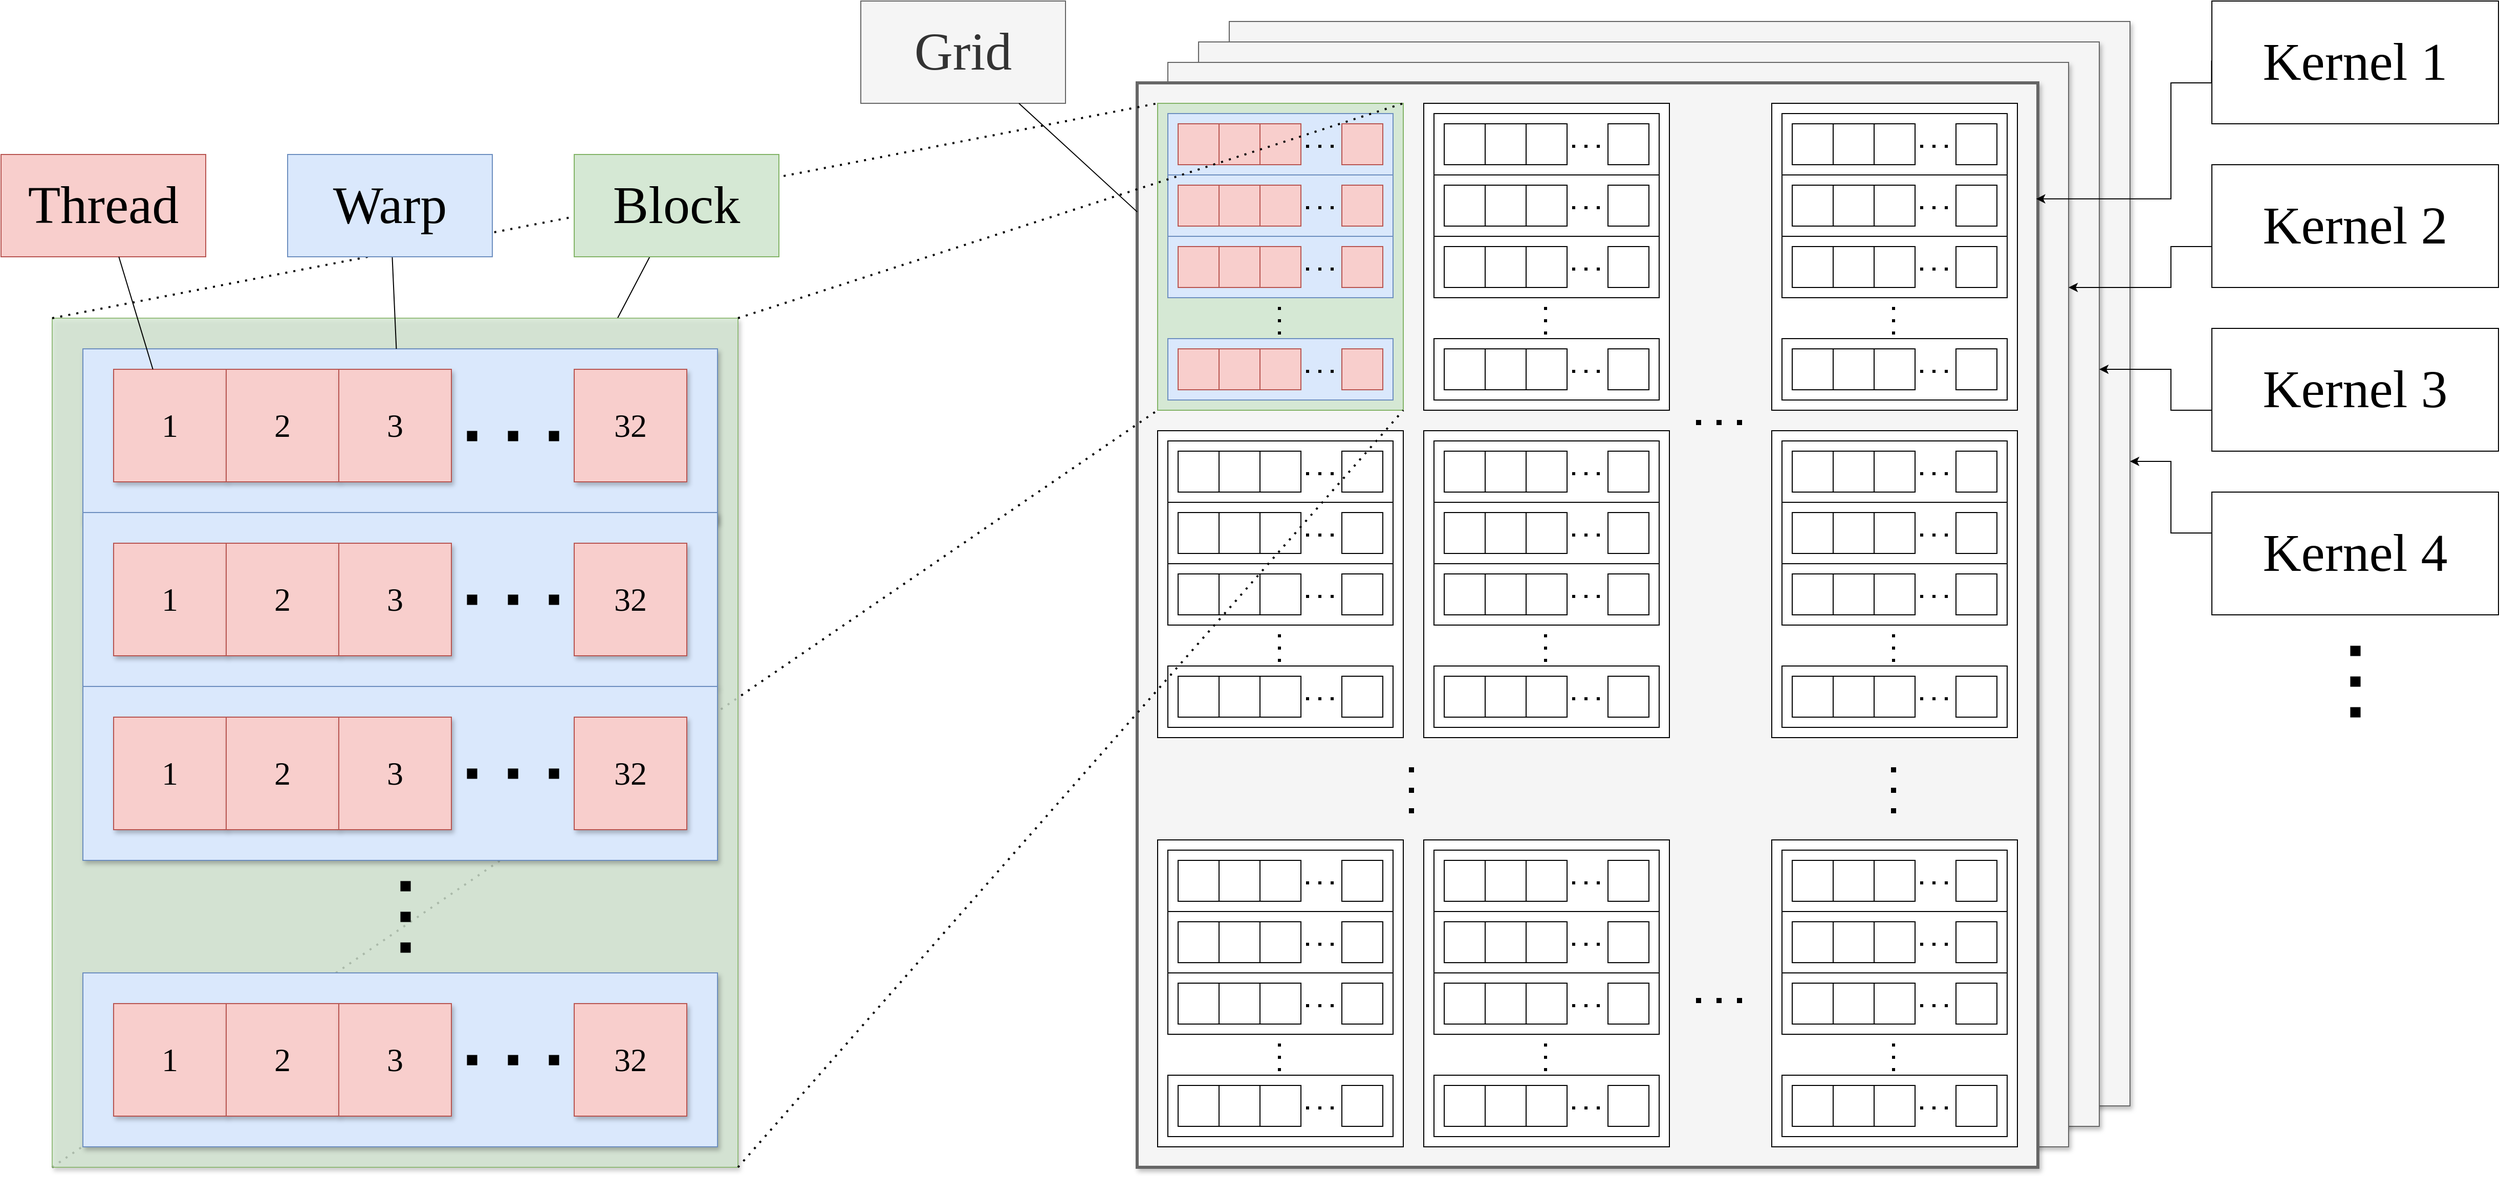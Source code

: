 <mxfile version="21.6.8" type="device">
  <diagram name="Page-1" id="P9NH75M2bkHf4CHndn5H">
    <mxGraphModel dx="3676" dy="3740" grid="1" gridSize="10" guides="1" tooltips="1" connect="1" arrows="1" fold="1" page="1" pageScale="1" pageWidth="827" pageHeight="1169" math="0" shadow="0">
      <root>
        <mxCell id="0" />
        <mxCell id="1" parent="0" />
        <mxCell id="WgCXtVQOdJW3vV8rvmdJ-2451" value="" style="rounded=0;whiteSpace=wrap;html=1;fillColor=#f5f5f5;strokeColor=#666666;fontColor=#333333;shadow=1;" parent="1" vertex="1">
          <mxGeometry x="-2080" y="-3480" width="880" height="1060" as="geometry" />
        </mxCell>
        <mxCell id="WgCXtVQOdJW3vV8rvmdJ-2450" value="" style="rounded=0;whiteSpace=wrap;html=1;fillColor=#f5f5f5;strokeColor=#666666;fontColor=#333333;shadow=1;" parent="1" vertex="1">
          <mxGeometry x="-2110" y="-3460" width="880" height="1060" as="geometry" />
        </mxCell>
        <mxCell id="WgCXtVQOdJW3vV8rvmdJ-2449" value="" style="rounded=0;whiteSpace=wrap;html=1;fillColor=#f5f5f5;strokeColor=#666666;fontColor=#333333;shadow=1;" parent="1" vertex="1">
          <mxGeometry x="-2140" y="-3440" width="880" height="1060" as="geometry" />
        </mxCell>
        <mxCell id="WgCXtVQOdJW3vV8rvmdJ-857" value="" style="rounded=0;whiteSpace=wrap;html=1;" parent="1" vertex="1">
          <mxGeometry x="-2140" y="-3390" width="310" height="300" as="geometry" />
        </mxCell>
        <mxCell id="WgCXtVQOdJW3vV8rvmdJ-858" value="" style="endArrow=none;dashed=1;html=1;dashPattern=1 3;strokeWidth=3;rounded=0;entryX=0.5;entryY=1;entryDx=0;entryDy=0;exitX=0.5;exitY=0;exitDx=0;exitDy=0;" parent="1" edge="1">
          <mxGeometry width="50" height="50" relative="1" as="geometry">
            <mxPoint x="-2021" y="-3164" as="sourcePoint" />
            <mxPoint x="-2021" y="-3204" as="targetPoint" />
          </mxGeometry>
        </mxCell>
        <mxCell id="WgCXtVQOdJW3vV8rvmdJ-859" value="" style="rounded=0;whiteSpace=wrap;html=1;" parent="1" vertex="1">
          <mxGeometry x="-2130" y="-3380" width="290" height="60" as="geometry" />
        </mxCell>
        <mxCell id="WgCXtVQOdJW3vV8rvmdJ-860" value="" style="endArrow=none;dashed=1;html=1;dashPattern=1 3;strokeWidth=3;rounded=0;exitX=1;exitY=0.5;exitDx=0;exitDy=0;entryX=0;entryY=0.5;entryDx=0;entryDy=0;" parent="1" edge="1">
          <mxGeometry width="50" height="50" relative="1" as="geometry">
            <mxPoint x="-2007" y="-3348" as="sourcePoint" />
            <mxPoint x="-1967" y="-3348" as="targetPoint" />
          </mxGeometry>
        </mxCell>
        <mxCell id="WgCXtVQOdJW3vV8rvmdJ-861" value="" style="whiteSpace=wrap;html=1;aspect=fixed;" parent="1" vertex="1">
          <mxGeometry x="-2120" y="-3370" width="110" height="40" as="geometry" />
        </mxCell>
        <mxCell id="WgCXtVQOdJW3vV8rvmdJ-862" value="" style="whiteSpace=wrap;html=1;aspect=fixed;" parent="1" vertex="1">
          <mxGeometry x="-2080" y="-3370" width="110" height="40" as="geometry" />
        </mxCell>
        <mxCell id="WgCXtVQOdJW3vV8rvmdJ-863" value="" style="whiteSpace=wrap;html=1;aspect=fixed;" parent="1" vertex="1">
          <mxGeometry x="-2040" y="-3370" width="110" height="40" as="geometry" />
        </mxCell>
        <mxCell id="WgCXtVQOdJW3vV8rvmdJ-864" value="" style="whiteSpace=wrap;html=1;aspect=fixed;" parent="1" vertex="1">
          <mxGeometry x="-1960" y="-3370" width="110" height="40" as="geometry" />
        </mxCell>
        <mxCell id="WgCXtVQOdJW3vV8rvmdJ-865" value="" style="rounded=0;whiteSpace=wrap;html=1;" parent="1" vertex="1">
          <mxGeometry x="-2130" y="-3320" width="290" height="60" as="geometry" />
        </mxCell>
        <mxCell id="WgCXtVQOdJW3vV8rvmdJ-866" value="" style="endArrow=none;dashed=1;html=1;dashPattern=1 3;strokeWidth=3;rounded=0;exitX=1;exitY=0.5;exitDx=0;exitDy=0;entryX=0;entryY=0.5;entryDx=0;entryDy=0;" parent="1" edge="1">
          <mxGeometry width="50" height="50" relative="1" as="geometry">
            <mxPoint x="-2007" y="-3288" as="sourcePoint" />
            <mxPoint x="-1967" y="-3288" as="targetPoint" />
          </mxGeometry>
        </mxCell>
        <mxCell id="WgCXtVQOdJW3vV8rvmdJ-867" value="" style="whiteSpace=wrap;html=1;aspect=fixed;" parent="1" vertex="1">
          <mxGeometry x="-2120" y="-3310" width="110" height="40" as="geometry" />
        </mxCell>
        <mxCell id="WgCXtVQOdJW3vV8rvmdJ-868" value="" style="whiteSpace=wrap;html=1;aspect=fixed;" parent="1" vertex="1">
          <mxGeometry x="-2080" y="-3310" width="110" height="40" as="geometry" />
        </mxCell>
        <mxCell id="WgCXtVQOdJW3vV8rvmdJ-869" value="" style="whiteSpace=wrap;html=1;aspect=fixed;" parent="1" vertex="1">
          <mxGeometry x="-2040" y="-3310" width="110" height="40" as="geometry" />
        </mxCell>
        <mxCell id="WgCXtVQOdJW3vV8rvmdJ-870" value="" style="whiteSpace=wrap;html=1;aspect=fixed;" parent="1" vertex="1">
          <mxGeometry x="-1960" y="-3310" width="110" height="40" as="geometry" />
        </mxCell>
        <mxCell id="WgCXtVQOdJW3vV8rvmdJ-871" value="" style="rounded=0;whiteSpace=wrap;html=1;" parent="1" vertex="1">
          <mxGeometry x="-2130" y="-3260" width="290" height="60" as="geometry" />
        </mxCell>
        <mxCell id="WgCXtVQOdJW3vV8rvmdJ-872" value="" style="endArrow=none;dashed=1;html=1;dashPattern=1 3;strokeWidth=3;rounded=0;exitX=1;exitY=0.5;exitDx=0;exitDy=0;entryX=0;entryY=0.5;entryDx=0;entryDy=0;" parent="1" edge="1">
          <mxGeometry width="50" height="50" relative="1" as="geometry">
            <mxPoint x="-2007" y="-3228" as="sourcePoint" />
            <mxPoint x="-1967" y="-3228" as="targetPoint" />
          </mxGeometry>
        </mxCell>
        <mxCell id="WgCXtVQOdJW3vV8rvmdJ-873" value="" style="whiteSpace=wrap;html=1;aspect=fixed;" parent="1" vertex="1">
          <mxGeometry x="-2120" y="-3250" width="110" height="40" as="geometry" />
        </mxCell>
        <mxCell id="WgCXtVQOdJW3vV8rvmdJ-874" value="" style="whiteSpace=wrap;html=1;aspect=fixed;" parent="1" vertex="1">
          <mxGeometry x="-2080" y="-3250" width="110" height="40" as="geometry" />
        </mxCell>
        <mxCell id="WgCXtVQOdJW3vV8rvmdJ-875" value="" style="whiteSpace=wrap;html=1;aspect=fixed;" parent="1" vertex="1">
          <mxGeometry x="-2040" y="-3250" width="110" height="40" as="geometry" />
        </mxCell>
        <mxCell id="WgCXtVQOdJW3vV8rvmdJ-876" value="" style="whiteSpace=wrap;html=1;aspect=fixed;" parent="1" vertex="1">
          <mxGeometry x="-1960" y="-3250" width="110" height="40" as="geometry" />
        </mxCell>
        <mxCell id="WgCXtVQOdJW3vV8rvmdJ-877" value="" style="rounded=0;whiteSpace=wrap;html=1;" parent="1" vertex="1">
          <mxGeometry x="-2130" y="-3160" width="290" height="60" as="geometry" />
        </mxCell>
        <mxCell id="WgCXtVQOdJW3vV8rvmdJ-878" value="" style="endArrow=none;dashed=1;html=1;dashPattern=1 3;strokeWidth=3;rounded=0;exitX=1;exitY=0.5;exitDx=0;exitDy=0;entryX=0;entryY=0.5;entryDx=0;entryDy=0;" parent="1" edge="1">
          <mxGeometry width="50" height="50" relative="1" as="geometry">
            <mxPoint x="-2007" y="-3128" as="sourcePoint" />
            <mxPoint x="-1967" y="-3128" as="targetPoint" />
          </mxGeometry>
        </mxCell>
        <mxCell id="WgCXtVQOdJW3vV8rvmdJ-879" value="" style="whiteSpace=wrap;html=1;aspect=fixed;" parent="1" vertex="1">
          <mxGeometry x="-2120" y="-3150" width="110" height="40" as="geometry" />
        </mxCell>
        <mxCell id="WgCXtVQOdJW3vV8rvmdJ-880" value="" style="whiteSpace=wrap;html=1;aspect=fixed;" parent="1" vertex="1">
          <mxGeometry x="-2080" y="-3150" width="110" height="40" as="geometry" />
        </mxCell>
        <mxCell id="WgCXtVQOdJW3vV8rvmdJ-881" value="" style="whiteSpace=wrap;html=1;aspect=fixed;" parent="1" vertex="1">
          <mxGeometry x="-2040" y="-3150" width="110" height="40" as="geometry" />
        </mxCell>
        <mxCell id="WgCXtVQOdJW3vV8rvmdJ-882" value="" style="whiteSpace=wrap;html=1;aspect=fixed;" parent="1" vertex="1">
          <mxGeometry x="-1960" y="-3150" width="110" height="40" as="geometry" />
        </mxCell>
        <mxCell id="WgCXtVQOdJW3vV8rvmdJ-883" value="" style="endArrow=none;dashed=1;html=1;dashPattern=1 3;strokeWidth=5;rounded=0;" parent="1" edge="1">
          <mxGeometry width="50" height="50" relative="1" as="geometry">
            <mxPoint x="-1614" y="-3078" as="sourcePoint" />
            <mxPoint x="-1554" y="-3078" as="targetPoint" />
          </mxGeometry>
        </mxCell>
        <mxCell id="WgCXtVQOdJW3vV8rvmdJ-884" value="" style="endArrow=none;dashed=1;html=1;dashPattern=1 3;strokeWidth=5;rounded=0;" parent="1" edge="1">
          <mxGeometry width="50" height="50" relative="1" as="geometry">
            <mxPoint x="-1614" y="-2513" as="sourcePoint" />
            <mxPoint x="-1554" y="-2513" as="targetPoint" />
          </mxGeometry>
        </mxCell>
        <mxCell id="WgCXtVQOdJW3vV8rvmdJ-885" value="" style="endArrow=none;dashed=1;html=1;dashPattern=1 3;strokeWidth=5;rounded=0;" parent="1" edge="1">
          <mxGeometry width="50" height="50" relative="1" as="geometry">
            <mxPoint x="-1421" y="-2741" as="sourcePoint" />
            <mxPoint x="-1421" y="-2681" as="targetPoint" />
          </mxGeometry>
        </mxCell>
        <mxCell id="WgCXtVQOdJW3vV8rvmdJ-886" value="" style="endArrow=none;dashed=1;html=1;dashPattern=1 3;strokeWidth=5;rounded=0;" parent="1" edge="1">
          <mxGeometry width="50" height="50" relative="1" as="geometry">
            <mxPoint x="-1892" y="-2741" as="sourcePoint" />
            <mxPoint x="-1892" y="-2681" as="targetPoint" />
          </mxGeometry>
        </mxCell>
        <mxCell id="WgCXtVQOdJW3vV8rvmdJ-888" value="" style="rounded=0;whiteSpace=wrap;html=1;" parent="1" vertex="1">
          <mxGeometry x="-1880" y="-3390" width="310" height="300" as="geometry" />
        </mxCell>
        <mxCell id="WgCXtVQOdJW3vV8rvmdJ-889" value="" style="endArrow=none;dashed=1;html=1;dashPattern=1 3;strokeWidth=3;rounded=0;entryX=0.5;entryY=1;entryDx=0;entryDy=0;exitX=0.5;exitY=0;exitDx=0;exitDy=0;" parent="1" edge="1">
          <mxGeometry width="50" height="50" relative="1" as="geometry">
            <mxPoint x="-1761" y="-3164" as="sourcePoint" />
            <mxPoint x="-1761" y="-3204" as="targetPoint" />
          </mxGeometry>
        </mxCell>
        <mxCell id="WgCXtVQOdJW3vV8rvmdJ-890" value="" style="rounded=0;whiteSpace=wrap;html=1;" parent="1" vertex="1">
          <mxGeometry x="-1870" y="-3380" width="290" height="60" as="geometry" />
        </mxCell>
        <mxCell id="WgCXtVQOdJW3vV8rvmdJ-891" value="" style="endArrow=none;dashed=1;html=1;dashPattern=1 3;strokeWidth=3;rounded=0;exitX=1;exitY=0.5;exitDx=0;exitDy=0;entryX=0;entryY=0.5;entryDx=0;entryDy=0;" parent="1" edge="1">
          <mxGeometry width="50" height="50" relative="1" as="geometry">
            <mxPoint x="-1747" y="-3348" as="sourcePoint" />
            <mxPoint x="-1707" y="-3348" as="targetPoint" />
          </mxGeometry>
        </mxCell>
        <mxCell id="WgCXtVQOdJW3vV8rvmdJ-892" value="" style="whiteSpace=wrap;html=1;aspect=fixed;" parent="1" vertex="1">
          <mxGeometry x="-1860" y="-3370" width="110" height="40" as="geometry" />
        </mxCell>
        <mxCell id="WgCXtVQOdJW3vV8rvmdJ-893" value="" style="whiteSpace=wrap;html=1;aspect=fixed;" parent="1" vertex="1">
          <mxGeometry x="-1820" y="-3370" width="110" height="40" as="geometry" />
        </mxCell>
        <mxCell id="WgCXtVQOdJW3vV8rvmdJ-894" value="" style="whiteSpace=wrap;html=1;aspect=fixed;" parent="1" vertex="1">
          <mxGeometry x="-1780" y="-3370" width="110" height="40" as="geometry" />
        </mxCell>
        <mxCell id="WgCXtVQOdJW3vV8rvmdJ-895" value="" style="whiteSpace=wrap;html=1;aspect=fixed;" parent="1" vertex="1">
          <mxGeometry x="-1700" y="-3370" width="110" height="40" as="geometry" />
        </mxCell>
        <mxCell id="WgCXtVQOdJW3vV8rvmdJ-896" value="" style="rounded=0;whiteSpace=wrap;html=1;" parent="1" vertex="1">
          <mxGeometry x="-1870" y="-3320" width="290" height="60" as="geometry" />
        </mxCell>
        <mxCell id="WgCXtVQOdJW3vV8rvmdJ-897" value="" style="endArrow=none;dashed=1;html=1;dashPattern=1 3;strokeWidth=3;rounded=0;exitX=1;exitY=0.5;exitDx=0;exitDy=0;entryX=0;entryY=0.5;entryDx=0;entryDy=0;" parent="1" edge="1">
          <mxGeometry width="50" height="50" relative="1" as="geometry">
            <mxPoint x="-1747" y="-3288" as="sourcePoint" />
            <mxPoint x="-1707" y="-3288" as="targetPoint" />
          </mxGeometry>
        </mxCell>
        <mxCell id="WgCXtVQOdJW3vV8rvmdJ-898" value="" style="whiteSpace=wrap;html=1;aspect=fixed;" parent="1" vertex="1">
          <mxGeometry x="-1860" y="-3310" width="110" height="40" as="geometry" />
        </mxCell>
        <mxCell id="WgCXtVQOdJW3vV8rvmdJ-899" value="" style="whiteSpace=wrap;html=1;aspect=fixed;" parent="1" vertex="1">
          <mxGeometry x="-1820" y="-3310" width="110" height="40" as="geometry" />
        </mxCell>
        <mxCell id="WgCXtVQOdJW3vV8rvmdJ-900" value="" style="whiteSpace=wrap;html=1;aspect=fixed;" parent="1" vertex="1">
          <mxGeometry x="-1780" y="-3310" width="110" height="40" as="geometry" />
        </mxCell>
        <mxCell id="WgCXtVQOdJW3vV8rvmdJ-901" value="" style="whiteSpace=wrap;html=1;aspect=fixed;" parent="1" vertex="1">
          <mxGeometry x="-1700" y="-3310" width="110" height="40" as="geometry" />
        </mxCell>
        <mxCell id="WgCXtVQOdJW3vV8rvmdJ-902" value="" style="rounded=0;whiteSpace=wrap;html=1;" parent="1" vertex="1">
          <mxGeometry x="-1870" y="-3260" width="290" height="60" as="geometry" />
        </mxCell>
        <mxCell id="WgCXtVQOdJW3vV8rvmdJ-903" value="" style="endArrow=none;dashed=1;html=1;dashPattern=1 3;strokeWidth=3;rounded=0;exitX=1;exitY=0.5;exitDx=0;exitDy=0;entryX=0;entryY=0.5;entryDx=0;entryDy=0;" parent="1" edge="1">
          <mxGeometry width="50" height="50" relative="1" as="geometry">
            <mxPoint x="-1747" y="-3228" as="sourcePoint" />
            <mxPoint x="-1707" y="-3228" as="targetPoint" />
          </mxGeometry>
        </mxCell>
        <mxCell id="WgCXtVQOdJW3vV8rvmdJ-904" value="" style="whiteSpace=wrap;html=1;aspect=fixed;" parent="1" vertex="1">
          <mxGeometry x="-1860" y="-3250" width="110" height="40" as="geometry" />
        </mxCell>
        <mxCell id="WgCXtVQOdJW3vV8rvmdJ-905" value="" style="whiteSpace=wrap;html=1;aspect=fixed;" parent="1" vertex="1">
          <mxGeometry x="-1820" y="-3250" width="110" height="40" as="geometry" />
        </mxCell>
        <mxCell id="WgCXtVQOdJW3vV8rvmdJ-906" value="" style="whiteSpace=wrap;html=1;aspect=fixed;" parent="1" vertex="1">
          <mxGeometry x="-1780" y="-3250" width="110" height="40" as="geometry" />
        </mxCell>
        <mxCell id="WgCXtVQOdJW3vV8rvmdJ-907" value="" style="whiteSpace=wrap;html=1;aspect=fixed;" parent="1" vertex="1">
          <mxGeometry x="-1700" y="-3250" width="110" height="40" as="geometry" />
        </mxCell>
        <mxCell id="WgCXtVQOdJW3vV8rvmdJ-908" value="" style="rounded=0;whiteSpace=wrap;html=1;" parent="1" vertex="1">
          <mxGeometry x="-1870" y="-3160" width="290" height="60" as="geometry" />
        </mxCell>
        <mxCell id="WgCXtVQOdJW3vV8rvmdJ-909" value="" style="endArrow=none;dashed=1;html=1;dashPattern=1 3;strokeWidth=3;rounded=0;exitX=1;exitY=0.5;exitDx=0;exitDy=0;entryX=0;entryY=0.5;entryDx=0;entryDy=0;" parent="1" edge="1">
          <mxGeometry width="50" height="50" relative="1" as="geometry">
            <mxPoint x="-1747" y="-3128" as="sourcePoint" />
            <mxPoint x="-1707" y="-3128" as="targetPoint" />
          </mxGeometry>
        </mxCell>
        <mxCell id="WgCXtVQOdJW3vV8rvmdJ-910" value="" style="whiteSpace=wrap;html=1;aspect=fixed;" parent="1" vertex="1">
          <mxGeometry x="-1860" y="-3150" width="110" height="40" as="geometry" />
        </mxCell>
        <mxCell id="WgCXtVQOdJW3vV8rvmdJ-911" value="" style="whiteSpace=wrap;html=1;aspect=fixed;" parent="1" vertex="1">
          <mxGeometry x="-1820" y="-3150" width="110" height="40" as="geometry" />
        </mxCell>
        <mxCell id="WgCXtVQOdJW3vV8rvmdJ-912" value="" style="whiteSpace=wrap;html=1;aspect=fixed;" parent="1" vertex="1">
          <mxGeometry x="-1780" y="-3150" width="110" height="40" as="geometry" />
        </mxCell>
        <mxCell id="WgCXtVQOdJW3vV8rvmdJ-913" value="" style="whiteSpace=wrap;html=1;aspect=fixed;" parent="1" vertex="1">
          <mxGeometry x="-1700" y="-3150" width="110" height="40" as="geometry" />
        </mxCell>
        <mxCell id="WgCXtVQOdJW3vV8rvmdJ-914" value="" style="rounded=0;whiteSpace=wrap;html=1;" parent="1" vertex="1">
          <mxGeometry x="-2140" y="-3070" width="310" height="300" as="geometry" />
        </mxCell>
        <mxCell id="WgCXtVQOdJW3vV8rvmdJ-915" value="" style="endArrow=none;dashed=1;html=1;dashPattern=1 3;strokeWidth=3;rounded=0;entryX=0.5;entryY=1;entryDx=0;entryDy=0;exitX=0.5;exitY=0;exitDx=0;exitDy=0;" parent="1" edge="1">
          <mxGeometry width="50" height="50" relative="1" as="geometry">
            <mxPoint x="-2021" y="-2844" as="sourcePoint" />
            <mxPoint x="-2021" y="-2884" as="targetPoint" />
          </mxGeometry>
        </mxCell>
        <mxCell id="WgCXtVQOdJW3vV8rvmdJ-916" value="" style="rounded=0;whiteSpace=wrap;html=1;" parent="1" vertex="1">
          <mxGeometry x="-2130" y="-3060" width="290" height="60" as="geometry" />
        </mxCell>
        <mxCell id="WgCXtVQOdJW3vV8rvmdJ-917" value="" style="endArrow=none;dashed=1;html=1;dashPattern=1 3;strokeWidth=3;rounded=0;exitX=1;exitY=0.5;exitDx=0;exitDy=0;entryX=0;entryY=0.5;entryDx=0;entryDy=0;" parent="1" edge="1">
          <mxGeometry width="50" height="50" relative="1" as="geometry">
            <mxPoint x="-2007" y="-3028" as="sourcePoint" />
            <mxPoint x="-1967" y="-3028" as="targetPoint" />
          </mxGeometry>
        </mxCell>
        <mxCell id="WgCXtVQOdJW3vV8rvmdJ-918" value="" style="whiteSpace=wrap;html=1;aspect=fixed;" parent="1" vertex="1">
          <mxGeometry x="-2120" y="-3050" width="110" height="40" as="geometry" />
        </mxCell>
        <mxCell id="WgCXtVQOdJW3vV8rvmdJ-919" value="" style="whiteSpace=wrap;html=1;aspect=fixed;" parent="1" vertex="1">
          <mxGeometry x="-2080" y="-3050" width="110" height="40" as="geometry" />
        </mxCell>
        <mxCell id="WgCXtVQOdJW3vV8rvmdJ-920" value="" style="whiteSpace=wrap;html=1;aspect=fixed;" parent="1" vertex="1">
          <mxGeometry x="-2040" y="-3050" width="110" height="40" as="geometry" />
        </mxCell>
        <mxCell id="WgCXtVQOdJW3vV8rvmdJ-921" value="" style="whiteSpace=wrap;html=1;aspect=fixed;" parent="1" vertex="1">
          <mxGeometry x="-1960" y="-3050" width="110" height="40" as="geometry" />
        </mxCell>
        <mxCell id="WgCXtVQOdJW3vV8rvmdJ-922" value="" style="rounded=0;whiteSpace=wrap;html=1;" parent="1" vertex="1">
          <mxGeometry x="-2130" y="-3000" width="290" height="60" as="geometry" />
        </mxCell>
        <mxCell id="WgCXtVQOdJW3vV8rvmdJ-923" value="" style="endArrow=none;dashed=1;html=1;dashPattern=1 3;strokeWidth=3;rounded=0;exitX=1;exitY=0.5;exitDx=0;exitDy=0;entryX=0;entryY=0.5;entryDx=0;entryDy=0;" parent="1" edge="1">
          <mxGeometry width="50" height="50" relative="1" as="geometry">
            <mxPoint x="-2007" y="-2968" as="sourcePoint" />
            <mxPoint x="-1967" y="-2968" as="targetPoint" />
          </mxGeometry>
        </mxCell>
        <mxCell id="WgCXtVQOdJW3vV8rvmdJ-924" value="" style="whiteSpace=wrap;html=1;aspect=fixed;" parent="1" vertex="1">
          <mxGeometry x="-2120" y="-2990" width="110" height="40" as="geometry" />
        </mxCell>
        <mxCell id="WgCXtVQOdJW3vV8rvmdJ-925" value="" style="whiteSpace=wrap;html=1;aspect=fixed;" parent="1" vertex="1">
          <mxGeometry x="-2080" y="-2990" width="110" height="40" as="geometry" />
        </mxCell>
        <mxCell id="WgCXtVQOdJW3vV8rvmdJ-926" value="" style="whiteSpace=wrap;html=1;aspect=fixed;" parent="1" vertex="1">
          <mxGeometry x="-2040" y="-2990" width="110" height="40" as="geometry" />
        </mxCell>
        <mxCell id="WgCXtVQOdJW3vV8rvmdJ-927" value="" style="whiteSpace=wrap;html=1;aspect=fixed;" parent="1" vertex="1">
          <mxGeometry x="-1960" y="-2990" width="110" height="40" as="geometry" />
        </mxCell>
        <mxCell id="WgCXtVQOdJW3vV8rvmdJ-928" value="" style="rounded=0;whiteSpace=wrap;html=1;" parent="1" vertex="1">
          <mxGeometry x="-2130" y="-2940" width="290" height="60" as="geometry" />
        </mxCell>
        <mxCell id="WgCXtVQOdJW3vV8rvmdJ-929" value="" style="endArrow=none;dashed=1;html=1;dashPattern=1 3;strokeWidth=3;rounded=0;exitX=1;exitY=0.5;exitDx=0;exitDy=0;entryX=0;entryY=0.5;entryDx=0;entryDy=0;" parent="1" edge="1">
          <mxGeometry width="50" height="50" relative="1" as="geometry">
            <mxPoint x="-2007" y="-2908" as="sourcePoint" />
            <mxPoint x="-1967" y="-2908" as="targetPoint" />
          </mxGeometry>
        </mxCell>
        <mxCell id="WgCXtVQOdJW3vV8rvmdJ-930" value="" style="whiteSpace=wrap;html=1;aspect=fixed;" parent="1" vertex="1">
          <mxGeometry x="-2120" y="-2930" width="110" height="40" as="geometry" />
        </mxCell>
        <mxCell id="WgCXtVQOdJW3vV8rvmdJ-931" value="" style="whiteSpace=wrap;html=1;aspect=fixed;" parent="1" vertex="1">
          <mxGeometry x="-2080" y="-2930" width="110" height="40" as="geometry" />
        </mxCell>
        <mxCell id="WgCXtVQOdJW3vV8rvmdJ-932" value="" style="whiteSpace=wrap;html=1;aspect=fixed;" parent="1" vertex="1">
          <mxGeometry x="-2040" y="-2930" width="110" height="40" as="geometry" />
        </mxCell>
        <mxCell id="WgCXtVQOdJW3vV8rvmdJ-933" value="" style="whiteSpace=wrap;html=1;aspect=fixed;" parent="1" vertex="1">
          <mxGeometry x="-1960" y="-2930" width="110" height="40" as="geometry" />
        </mxCell>
        <mxCell id="WgCXtVQOdJW3vV8rvmdJ-934" value="" style="rounded=0;whiteSpace=wrap;html=1;" parent="1" vertex="1">
          <mxGeometry x="-2130" y="-2840" width="290" height="60" as="geometry" />
        </mxCell>
        <mxCell id="WgCXtVQOdJW3vV8rvmdJ-935" value="" style="endArrow=none;dashed=1;html=1;dashPattern=1 3;strokeWidth=3;rounded=0;exitX=1;exitY=0.5;exitDx=0;exitDy=0;entryX=0;entryY=0.5;entryDx=0;entryDy=0;" parent="1" edge="1">
          <mxGeometry width="50" height="50" relative="1" as="geometry">
            <mxPoint x="-2007" y="-2808" as="sourcePoint" />
            <mxPoint x="-1967" y="-2808" as="targetPoint" />
          </mxGeometry>
        </mxCell>
        <mxCell id="WgCXtVQOdJW3vV8rvmdJ-936" value="" style="whiteSpace=wrap;html=1;aspect=fixed;" parent="1" vertex="1">
          <mxGeometry x="-2120" y="-2830" width="110" height="40" as="geometry" />
        </mxCell>
        <mxCell id="WgCXtVQOdJW3vV8rvmdJ-937" value="" style="whiteSpace=wrap;html=1;aspect=fixed;" parent="1" vertex="1">
          <mxGeometry x="-2080" y="-2830" width="110" height="40" as="geometry" />
        </mxCell>
        <mxCell id="WgCXtVQOdJW3vV8rvmdJ-938" value="" style="whiteSpace=wrap;html=1;aspect=fixed;" parent="1" vertex="1">
          <mxGeometry x="-2040" y="-2830" width="110" height="40" as="geometry" />
        </mxCell>
        <mxCell id="WgCXtVQOdJW3vV8rvmdJ-939" value="" style="whiteSpace=wrap;html=1;aspect=fixed;" parent="1" vertex="1">
          <mxGeometry x="-1960" y="-2830" width="110" height="40" as="geometry" />
        </mxCell>
        <mxCell id="WgCXtVQOdJW3vV8rvmdJ-940" value="" style="rounded=0;whiteSpace=wrap;html=1;" parent="1" vertex="1">
          <mxGeometry x="-1880" y="-3070" width="310" height="300" as="geometry" />
        </mxCell>
        <mxCell id="WgCXtVQOdJW3vV8rvmdJ-941" value="" style="endArrow=none;dashed=1;html=1;dashPattern=1 3;strokeWidth=3;rounded=0;entryX=0.5;entryY=1;entryDx=0;entryDy=0;exitX=0.5;exitY=0;exitDx=0;exitDy=0;" parent="1" edge="1">
          <mxGeometry width="50" height="50" relative="1" as="geometry">
            <mxPoint x="-1761" y="-2844" as="sourcePoint" />
            <mxPoint x="-1761" y="-2884" as="targetPoint" />
          </mxGeometry>
        </mxCell>
        <mxCell id="WgCXtVQOdJW3vV8rvmdJ-942" value="" style="rounded=0;whiteSpace=wrap;html=1;" parent="1" vertex="1">
          <mxGeometry x="-1870" y="-3060" width="290" height="60" as="geometry" />
        </mxCell>
        <mxCell id="WgCXtVQOdJW3vV8rvmdJ-943" value="" style="endArrow=none;dashed=1;html=1;dashPattern=1 3;strokeWidth=3;rounded=0;exitX=1;exitY=0.5;exitDx=0;exitDy=0;entryX=0;entryY=0.5;entryDx=0;entryDy=0;" parent="1" edge="1">
          <mxGeometry width="50" height="50" relative="1" as="geometry">
            <mxPoint x="-1747" y="-3028" as="sourcePoint" />
            <mxPoint x="-1707" y="-3028" as="targetPoint" />
          </mxGeometry>
        </mxCell>
        <mxCell id="WgCXtVQOdJW3vV8rvmdJ-944" value="" style="whiteSpace=wrap;html=1;aspect=fixed;" parent="1" vertex="1">
          <mxGeometry x="-1860" y="-3050" width="110" height="40" as="geometry" />
        </mxCell>
        <mxCell id="WgCXtVQOdJW3vV8rvmdJ-945" value="" style="whiteSpace=wrap;html=1;aspect=fixed;" parent="1" vertex="1">
          <mxGeometry x="-1820" y="-3050" width="110" height="40" as="geometry" />
        </mxCell>
        <mxCell id="WgCXtVQOdJW3vV8rvmdJ-946" value="" style="whiteSpace=wrap;html=1;aspect=fixed;" parent="1" vertex="1">
          <mxGeometry x="-1780" y="-3050" width="110" height="40" as="geometry" />
        </mxCell>
        <mxCell id="WgCXtVQOdJW3vV8rvmdJ-947" value="" style="whiteSpace=wrap;html=1;aspect=fixed;" parent="1" vertex="1">
          <mxGeometry x="-1700" y="-3050" width="110" height="40" as="geometry" />
        </mxCell>
        <mxCell id="WgCXtVQOdJW3vV8rvmdJ-948" value="" style="rounded=0;whiteSpace=wrap;html=1;" parent="1" vertex="1">
          <mxGeometry x="-1870" y="-3000" width="290" height="60" as="geometry" />
        </mxCell>
        <mxCell id="WgCXtVQOdJW3vV8rvmdJ-949" value="" style="endArrow=none;dashed=1;html=1;dashPattern=1 3;strokeWidth=3;rounded=0;exitX=1;exitY=0.5;exitDx=0;exitDy=0;entryX=0;entryY=0.5;entryDx=0;entryDy=0;" parent="1" edge="1">
          <mxGeometry width="50" height="50" relative="1" as="geometry">
            <mxPoint x="-1747" y="-2968" as="sourcePoint" />
            <mxPoint x="-1707" y="-2968" as="targetPoint" />
          </mxGeometry>
        </mxCell>
        <mxCell id="WgCXtVQOdJW3vV8rvmdJ-950" value="" style="whiteSpace=wrap;html=1;aspect=fixed;" parent="1" vertex="1">
          <mxGeometry x="-1860" y="-2990" width="110" height="40" as="geometry" />
        </mxCell>
        <mxCell id="WgCXtVQOdJW3vV8rvmdJ-951" value="" style="whiteSpace=wrap;html=1;aspect=fixed;" parent="1" vertex="1">
          <mxGeometry x="-1820" y="-2990" width="110" height="40" as="geometry" />
        </mxCell>
        <mxCell id="WgCXtVQOdJW3vV8rvmdJ-952" value="" style="whiteSpace=wrap;html=1;aspect=fixed;" parent="1" vertex="1">
          <mxGeometry x="-1780" y="-2990" width="110" height="40" as="geometry" />
        </mxCell>
        <mxCell id="WgCXtVQOdJW3vV8rvmdJ-953" value="" style="whiteSpace=wrap;html=1;aspect=fixed;" parent="1" vertex="1">
          <mxGeometry x="-1700" y="-2990" width="110" height="40" as="geometry" />
        </mxCell>
        <mxCell id="WgCXtVQOdJW3vV8rvmdJ-954" value="" style="rounded=0;whiteSpace=wrap;html=1;" parent="1" vertex="1">
          <mxGeometry x="-1870" y="-2940" width="290" height="60" as="geometry" />
        </mxCell>
        <mxCell id="WgCXtVQOdJW3vV8rvmdJ-955" value="" style="endArrow=none;dashed=1;html=1;dashPattern=1 3;strokeWidth=3;rounded=0;exitX=1;exitY=0.5;exitDx=0;exitDy=0;entryX=0;entryY=0.5;entryDx=0;entryDy=0;" parent="1" edge="1">
          <mxGeometry width="50" height="50" relative="1" as="geometry">
            <mxPoint x="-1747" y="-2908" as="sourcePoint" />
            <mxPoint x="-1707" y="-2908" as="targetPoint" />
          </mxGeometry>
        </mxCell>
        <mxCell id="WgCXtVQOdJW3vV8rvmdJ-956" value="" style="whiteSpace=wrap;html=1;aspect=fixed;" parent="1" vertex="1">
          <mxGeometry x="-1860" y="-2930" width="110" height="40" as="geometry" />
        </mxCell>
        <mxCell id="WgCXtVQOdJW3vV8rvmdJ-957" value="" style="whiteSpace=wrap;html=1;aspect=fixed;" parent="1" vertex="1">
          <mxGeometry x="-1820" y="-2930" width="110" height="40" as="geometry" />
        </mxCell>
        <mxCell id="WgCXtVQOdJW3vV8rvmdJ-958" value="" style="whiteSpace=wrap;html=1;aspect=fixed;" parent="1" vertex="1">
          <mxGeometry x="-1780" y="-2930" width="110" height="40" as="geometry" />
        </mxCell>
        <mxCell id="WgCXtVQOdJW3vV8rvmdJ-959" value="" style="whiteSpace=wrap;html=1;aspect=fixed;" parent="1" vertex="1">
          <mxGeometry x="-1700" y="-2930" width="110" height="40" as="geometry" />
        </mxCell>
        <mxCell id="WgCXtVQOdJW3vV8rvmdJ-960" value="" style="rounded=0;whiteSpace=wrap;html=1;" parent="1" vertex="1">
          <mxGeometry x="-1870" y="-2840" width="290" height="60" as="geometry" />
        </mxCell>
        <mxCell id="WgCXtVQOdJW3vV8rvmdJ-961" value="" style="endArrow=none;dashed=1;html=1;dashPattern=1 3;strokeWidth=3;rounded=0;exitX=1;exitY=0.5;exitDx=0;exitDy=0;entryX=0;entryY=0.5;entryDx=0;entryDy=0;" parent="1" edge="1">
          <mxGeometry width="50" height="50" relative="1" as="geometry">
            <mxPoint x="-1747" y="-2808" as="sourcePoint" />
            <mxPoint x="-1707" y="-2808" as="targetPoint" />
          </mxGeometry>
        </mxCell>
        <mxCell id="WgCXtVQOdJW3vV8rvmdJ-962" value="" style="whiteSpace=wrap;html=1;aspect=fixed;" parent="1" vertex="1">
          <mxGeometry x="-1860" y="-2830" width="110" height="40" as="geometry" />
        </mxCell>
        <mxCell id="WgCXtVQOdJW3vV8rvmdJ-963" value="" style="whiteSpace=wrap;html=1;aspect=fixed;" parent="1" vertex="1">
          <mxGeometry x="-1820" y="-2830" width="110" height="40" as="geometry" />
        </mxCell>
        <mxCell id="WgCXtVQOdJW3vV8rvmdJ-964" value="" style="whiteSpace=wrap;html=1;aspect=fixed;" parent="1" vertex="1">
          <mxGeometry x="-1780" y="-2830" width="110" height="40" as="geometry" />
        </mxCell>
        <mxCell id="WgCXtVQOdJW3vV8rvmdJ-965" value="" style="whiteSpace=wrap;html=1;aspect=fixed;" parent="1" vertex="1">
          <mxGeometry x="-1700" y="-2830" width="110" height="40" as="geometry" />
        </mxCell>
        <mxCell id="WgCXtVQOdJW3vV8rvmdJ-967" value="" style="endArrow=none;dashed=1;html=1;dashPattern=1 3;strokeWidth=3;rounded=0;entryX=0.5;entryY=1;entryDx=0;entryDy=0;exitX=0.5;exitY=0;exitDx=0;exitDy=0;" parent="1" edge="1">
          <mxGeometry width="50" height="50" relative="1" as="geometry">
            <mxPoint x="-1421" y="-3164" as="sourcePoint" />
            <mxPoint x="-1421" y="-3204" as="targetPoint" />
          </mxGeometry>
        </mxCell>
        <mxCell id="WgCXtVQOdJW3vV8rvmdJ-969" value="" style="endArrow=none;dashed=1;html=1;dashPattern=1 3;strokeWidth=3;rounded=0;exitX=1;exitY=0.5;exitDx=0;exitDy=0;entryX=0;entryY=0.5;entryDx=0;entryDy=0;" parent="1" edge="1">
          <mxGeometry width="50" height="50" relative="1" as="geometry">
            <mxPoint x="-1407" y="-3348" as="sourcePoint" />
            <mxPoint x="-1367" y="-3348" as="targetPoint" />
          </mxGeometry>
        </mxCell>
        <mxCell id="WgCXtVQOdJW3vV8rvmdJ-970" value="" style="whiteSpace=wrap;html=1;aspect=fixed;" parent="1" vertex="1">
          <mxGeometry x="-1520" y="-3370" width="110" height="40" as="geometry" />
        </mxCell>
        <mxCell id="WgCXtVQOdJW3vV8rvmdJ-971" value="" style="whiteSpace=wrap;html=1;aspect=fixed;" parent="1" vertex="1">
          <mxGeometry x="-1480" y="-3370" width="110" height="40" as="geometry" />
        </mxCell>
        <mxCell id="WgCXtVQOdJW3vV8rvmdJ-972" value="" style="whiteSpace=wrap;html=1;aspect=fixed;" parent="1" vertex="1">
          <mxGeometry x="-1440" y="-3370" width="110" height="40" as="geometry" />
        </mxCell>
        <mxCell id="WgCXtVQOdJW3vV8rvmdJ-975" value="" style="endArrow=none;dashed=1;html=1;dashPattern=1 3;strokeWidth=3;rounded=0;exitX=1;exitY=0.5;exitDx=0;exitDy=0;entryX=0;entryY=0.5;entryDx=0;entryDy=0;" parent="1" edge="1">
          <mxGeometry width="50" height="50" relative="1" as="geometry">
            <mxPoint x="-1407" y="-3288" as="sourcePoint" />
            <mxPoint x="-1367" y="-3288" as="targetPoint" />
          </mxGeometry>
        </mxCell>
        <mxCell id="WgCXtVQOdJW3vV8rvmdJ-976" value="" style="whiteSpace=wrap;html=1;aspect=fixed;" parent="1" vertex="1">
          <mxGeometry x="-1520" y="-3310" width="110" height="40" as="geometry" />
        </mxCell>
        <mxCell id="WgCXtVQOdJW3vV8rvmdJ-977" value="" style="whiteSpace=wrap;html=1;aspect=fixed;" parent="1" vertex="1">
          <mxGeometry x="-1480" y="-3310" width="110" height="40" as="geometry" />
        </mxCell>
        <mxCell id="WgCXtVQOdJW3vV8rvmdJ-978" value="" style="whiteSpace=wrap;html=1;aspect=fixed;" parent="1" vertex="1">
          <mxGeometry x="-1440" y="-3310" width="110" height="40" as="geometry" />
        </mxCell>
        <mxCell id="WgCXtVQOdJW3vV8rvmdJ-981" value="" style="endArrow=none;dashed=1;html=1;dashPattern=1 3;strokeWidth=3;rounded=0;exitX=1;exitY=0.5;exitDx=0;exitDy=0;entryX=0;entryY=0.5;entryDx=0;entryDy=0;" parent="1" edge="1">
          <mxGeometry width="50" height="50" relative="1" as="geometry">
            <mxPoint x="-1407" y="-3228" as="sourcePoint" />
            <mxPoint x="-1367" y="-3228" as="targetPoint" />
          </mxGeometry>
        </mxCell>
        <mxCell id="WgCXtVQOdJW3vV8rvmdJ-982" value="" style="whiteSpace=wrap;html=1;aspect=fixed;" parent="1" vertex="1">
          <mxGeometry x="-1520" y="-3250" width="110" height="40" as="geometry" />
        </mxCell>
        <mxCell id="WgCXtVQOdJW3vV8rvmdJ-983" value="" style="whiteSpace=wrap;html=1;aspect=fixed;" parent="1" vertex="1">
          <mxGeometry x="-1480" y="-3250" width="110" height="40" as="geometry" />
        </mxCell>
        <mxCell id="WgCXtVQOdJW3vV8rvmdJ-984" value="" style="whiteSpace=wrap;html=1;aspect=fixed;" parent="1" vertex="1">
          <mxGeometry x="-1440" y="-3250" width="110" height="40" as="geometry" />
        </mxCell>
        <mxCell id="WgCXtVQOdJW3vV8rvmdJ-987" value="" style="endArrow=none;dashed=1;html=1;dashPattern=1 3;strokeWidth=3;rounded=0;exitX=1;exitY=0.5;exitDx=0;exitDy=0;entryX=0;entryY=0.5;entryDx=0;entryDy=0;" parent="1" edge="1">
          <mxGeometry width="50" height="50" relative="1" as="geometry">
            <mxPoint x="-1407" y="-3128" as="sourcePoint" />
            <mxPoint x="-1367" y="-3128" as="targetPoint" />
          </mxGeometry>
        </mxCell>
        <mxCell id="WgCXtVQOdJW3vV8rvmdJ-988" value="" style="whiteSpace=wrap;html=1;aspect=fixed;" parent="1" vertex="1">
          <mxGeometry x="-1520" y="-3150" width="110" height="40" as="geometry" />
        </mxCell>
        <mxCell id="WgCXtVQOdJW3vV8rvmdJ-989" value="" style="whiteSpace=wrap;html=1;aspect=fixed;" parent="1" vertex="1">
          <mxGeometry x="-1480" y="-3150" width="110" height="40" as="geometry" />
        </mxCell>
        <mxCell id="WgCXtVQOdJW3vV8rvmdJ-990" value="" style="whiteSpace=wrap;html=1;aspect=fixed;" parent="1" vertex="1">
          <mxGeometry x="-1440" y="-3150" width="110" height="40" as="geometry" />
        </mxCell>
        <mxCell id="WgCXtVQOdJW3vV8rvmdJ-993" value="" style="endArrow=none;dashed=1;html=1;dashPattern=1 3;strokeWidth=3;rounded=0;entryX=0.5;entryY=1;entryDx=0;entryDy=0;exitX=0.5;exitY=0;exitDx=0;exitDy=0;" parent="1" edge="1">
          <mxGeometry width="50" height="50" relative="1" as="geometry">
            <mxPoint x="-1421" y="-2844" as="sourcePoint" />
            <mxPoint x="-1421" y="-2884" as="targetPoint" />
          </mxGeometry>
        </mxCell>
        <mxCell id="WgCXtVQOdJW3vV8rvmdJ-995" value="" style="endArrow=none;dashed=1;html=1;dashPattern=1 3;strokeWidth=3;rounded=0;exitX=1;exitY=0.5;exitDx=0;exitDy=0;entryX=0;entryY=0.5;entryDx=0;entryDy=0;" parent="1" edge="1">
          <mxGeometry width="50" height="50" relative="1" as="geometry">
            <mxPoint x="-1407" y="-3028" as="sourcePoint" />
            <mxPoint x="-1367" y="-3028" as="targetPoint" />
          </mxGeometry>
        </mxCell>
        <mxCell id="WgCXtVQOdJW3vV8rvmdJ-996" value="" style="whiteSpace=wrap;html=1;aspect=fixed;" parent="1" vertex="1">
          <mxGeometry x="-1520" y="-3050" width="110" height="40" as="geometry" />
        </mxCell>
        <mxCell id="WgCXtVQOdJW3vV8rvmdJ-997" value="" style="whiteSpace=wrap;html=1;aspect=fixed;" parent="1" vertex="1">
          <mxGeometry x="-1480" y="-3050" width="110" height="40" as="geometry" />
        </mxCell>
        <mxCell id="WgCXtVQOdJW3vV8rvmdJ-998" value="" style="whiteSpace=wrap;html=1;aspect=fixed;" parent="1" vertex="1">
          <mxGeometry x="-1440" y="-3050" width="110" height="40" as="geometry" />
        </mxCell>
        <mxCell id="WgCXtVQOdJW3vV8rvmdJ-1001" value="" style="endArrow=none;dashed=1;html=1;dashPattern=1 3;strokeWidth=3;rounded=0;exitX=1;exitY=0.5;exitDx=0;exitDy=0;entryX=0;entryY=0.5;entryDx=0;entryDy=0;" parent="1" edge="1">
          <mxGeometry width="50" height="50" relative="1" as="geometry">
            <mxPoint x="-1407" y="-2968" as="sourcePoint" />
            <mxPoint x="-1367" y="-2968" as="targetPoint" />
          </mxGeometry>
        </mxCell>
        <mxCell id="WgCXtVQOdJW3vV8rvmdJ-1002" value="" style="whiteSpace=wrap;html=1;aspect=fixed;" parent="1" vertex="1">
          <mxGeometry x="-1520" y="-2990" width="110" height="40" as="geometry" />
        </mxCell>
        <mxCell id="WgCXtVQOdJW3vV8rvmdJ-1003" value="" style="whiteSpace=wrap;html=1;aspect=fixed;" parent="1" vertex="1">
          <mxGeometry x="-1480" y="-2990" width="110" height="40" as="geometry" />
        </mxCell>
        <mxCell id="WgCXtVQOdJW3vV8rvmdJ-1004" value="" style="whiteSpace=wrap;html=1;aspect=fixed;" parent="1" vertex="1">
          <mxGeometry x="-1440" y="-2990" width="110" height="40" as="geometry" />
        </mxCell>
        <mxCell id="WgCXtVQOdJW3vV8rvmdJ-1007" value="" style="endArrow=none;dashed=1;html=1;dashPattern=1 3;strokeWidth=3;rounded=0;exitX=1;exitY=0.5;exitDx=0;exitDy=0;entryX=0;entryY=0.5;entryDx=0;entryDy=0;" parent="1" edge="1">
          <mxGeometry width="50" height="50" relative="1" as="geometry">
            <mxPoint x="-1407" y="-2908" as="sourcePoint" />
            <mxPoint x="-1367" y="-2908" as="targetPoint" />
          </mxGeometry>
        </mxCell>
        <mxCell id="WgCXtVQOdJW3vV8rvmdJ-1008" value="" style="whiteSpace=wrap;html=1;aspect=fixed;" parent="1" vertex="1">
          <mxGeometry x="-1520" y="-2930" width="110" height="40" as="geometry" />
        </mxCell>
        <mxCell id="WgCXtVQOdJW3vV8rvmdJ-1009" value="" style="whiteSpace=wrap;html=1;aspect=fixed;" parent="1" vertex="1">
          <mxGeometry x="-1480" y="-2930" width="110" height="40" as="geometry" />
        </mxCell>
        <mxCell id="WgCXtVQOdJW3vV8rvmdJ-1010" value="" style="whiteSpace=wrap;html=1;aspect=fixed;" parent="1" vertex="1">
          <mxGeometry x="-1440" y="-2930" width="110" height="40" as="geometry" />
        </mxCell>
        <mxCell id="WgCXtVQOdJW3vV8rvmdJ-1013" value="" style="endArrow=none;dashed=1;html=1;dashPattern=1 3;strokeWidth=3;rounded=0;exitX=1;exitY=0.5;exitDx=0;exitDy=0;entryX=0;entryY=0.5;entryDx=0;entryDy=0;" parent="1" edge="1">
          <mxGeometry width="50" height="50" relative="1" as="geometry">
            <mxPoint x="-1407" y="-2808" as="sourcePoint" />
            <mxPoint x="-1367" y="-2808" as="targetPoint" />
          </mxGeometry>
        </mxCell>
        <mxCell id="WgCXtVQOdJW3vV8rvmdJ-1014" value="" style="whiteSpace=wrap;html=1;aspect=fixed;" parent="1" vertex="1">
          <mxGeometry x="-1520" y="-2830" width="110" height="40" as="geometry" />
        </mxCell>
        <mxCell id="WgCXtVQOdJW3vV8rvmdJ-1015" value="" style="whiteSpace=wrap;html=1;aspect=fixed;" parent="1" vertex="1">
          <mxGeometry x="-1480" y="-2830" width="110" height="40" as="geometry" />
        </mxCell>
        <mxCell id="WgCXtVQOdJW3vV8rvmdJ-1016" value="" style="whiteSpace=wrap;html=1;aspect=fixed;" parent="1" vertex="1">
          <mxGeometry x="-1440" y="-2830" width="110" height="40" as="geometry" />
        </mxCell>
        <mxCell id="WgCXtVQOdJW3vV8rvmdJ-1018" value="" style="rounded=0;whiteSpace=wrap;html=1;" parent="1" vertex="1">
          <mxGeometry x="-2140" y="-2670" width="310" height="300" as="geometry" />
        </mxCell>
        <mxCell id="WgCXtVQOdJW3vV8rvmdJ-1019" value="" style="endArrow=none;dashed=1;html=1;dashPattern=1 3;strokeWidth=3;rounded=0;entryX=0.5;entryY=1;entryDx=0;entryDy=0;exitX=0.5;exitY=0;exitDx=0;exitDy=0;" parent="1" edge="1">
          <mxGeometry width="50" height="50" relative="1" as="geometry">
            <mxPoint x="-2021" y="-2444" as="sourcePoint" />
            <mxPoint x="-2021" y="-2484" as="targetPoint" />
          </mxGeometry>
        </mxCell>
        <mxCell id="WgCXtVQOdJW3vV8rvmdJ-1020" value="" style="rounded=0;whiteSpace=wrap;html=1;" parent="1" vertex="1">
          <mxGeometry x="-2130" y="-2660" width="290" height="60" as="geometry" />
        </mxCell>
        <mxCell id="WgCXtVQOdJW3vV8rvmdJ-1021" value="" style="endArrow=none;dashed=1;html=1;dashPattern=1 3;strokeWidth=3;rounded=0;exitX=1;exitY=0.5;exitDx=0;exitDy=0;entryX=0;entryY=0.5;entryDx=0;entryDy=0;" parent="1" edge="1">
          <mxGeometry width="50" height="50" relative="1" as="geometry">
            <mxPoint x="-2007" y="-2628" as="sourcePoint" />
            <mxPoint x="-1967" y="-2628" as="targetPoint" />
          </mxGeometry>
        </mxCell>
        <mxCell id="WgCXtVQOdJW3vV8rvmdJ-1022" value="" style="whiteSpace=wrap;html=1;aspect=fixed;" parent="1" vertex="1">
          <mxGeometry x="-2120" y="-2650" width="110" height="40" as="geometry" />
        </mxCell>
        <mxCell id="WgCXtVQOdJW3vV8rvmdJ-1023" value="" style="whiteSpace=wrap;html=1;aspect=fixed;" parent="1" vertex="1">
          <mxGeometry x="-2080" y="-2650" width="110" height="40" as="geometry" />
        </mxCell>
        <mxCell id="WgCXtVQOdJW3vV8rvmdJ-1024" value="" style="whiteSpace=wrap;html=1;aspect=fixed;" parent="1" vertex="1">
          <mxGeometry x="-2040" y="-2650" width="110" height="40" as="geometry" />
        </mxCell>
        <mxCell id="WgCXtVQOdJW3vV8rvmdJ-1025" value="" style="whiteSpace=wrap;html=1;aspect=fixed;" parent="1" vertex="1">
          <mxGeometry x="-1960" y="-2650" width="110" height="40" as="geometry" />
        </mxCell>
        <mxCell id="WgCXtVQOdJW3vV8rvmdJ-1026" value="" style="rounded=0;whiteSpace=wrap;html=1;" parent="1" vertex="1">
          <mxGeometry x="-2130" y="-2600" width="290" height="60" as="geometry" />
        </mxCell>
        <mxCell id="WgCXtVQOdJW3vV8rvmdJ-1027" value="" style="endArrow=none;dashed=1;html=1;dashPattern=1 3;strokeWidth=3;rounded=0;exitX=1;exitY=0.5;exitDx=0;exitDy=0;entryX=0;entryY=0.5;entryDx=0;entryDy=0;" parent="1" edge="1">
          <mxGeometry width="50" height="50" relative="1" as="geometry">
            <mxPoint x="-2007" y="-2568" as="sourcePoint" />
            <mxPoint x="-1967" y="-2568" as="targetPoint" />
          </mxGeometry>
        </mxCell>
        <mxCell id="WgCXtVQOdJW3vV8rvmdJ-1028" value="" style="whiteSpace=wrap;html=1;aspect=fixed;" parent="1" vertex="1">
          <mxGeometry x="-2120" y="-2590" width="110" height="40" as="geometry" />
        </mxCell>
        <mxCell id="WgCXtVQOdJW3vV8rvmdJ-1029" value="" style="whiteSpace=wrap;html=1;aspect=fixed;" parent="1" vertex="1">
          <mxGeometry x="-2080" y="-2590" width="110" height="40" as="geometry" />
        </mxCell>
        <mxCell id="WgCXtVQOdJW3vV8rvmdJ-1030" value="" style="whiteSpace=wrap;html=1;aspect=fixed;" parent="1" vertex="1">
          <mxGeometry x="-2040" y="-2590" width="110" height="40" as="geometry" />
        </mxCell>
        <mxCell id="WgCXtVQOdJW3vV8rvmdJ-1031" value="" style="whiteSpace=wrap;html=1;aspect=fixed;" parent="1" vertex="1">
          <mxGeometry x="-1960" y="-2590" width="110" height="40" as="geometry" />
        </mxCell>
        <mxCell id="WgCXtVQOdJW3vV8rvmdJ-1032" value="" style="rounded=0;whiteSpace=wrap;html=1;" parent="1" vertex="1">
          <mxGeometry x="-2130" y="-2540" width="290" height="60" as="geometry" />
        </mxCell>
        <mxCell id="WgCXtVQOdJW3vV8rvmdJ-1033" value="" style="endArrow=none;dashed=1;html=1;dashPattern=1 3;strokeWidth=3;rounded=0;exitX=1;exitY=0.5;exitDx=0;exitDy=0;entryX=0;entryY=0.5;entryDx=0;entryDy=0;" parent="1" edge="1">
          <mxGeometry width="50" height="50" relative="1" as="geometry">
            <mxPoint x="-2007" y="-2508" as="sourcePoint" />
            <mxPoint x="-1967" y="-2508" as="targetPoint" />
          </mxGeometry>
        </mxCell>
        <mxCell id="WgCXtVQOdJW3vV8rvmdJ-1034" value="" style="whiteSpace=wrap;html=1;aspect=fixed;" parent="1" vertex="1">
          <mxGeometry x="-2120" y="-2530" width="110" height="40" as="geometry" />
        </mxCell>
        <mxCell id="WgCXtVQOdJW3vV8rvmdJ-1035" value="" style="whiteSpace=wrap;html=1;aspect=fixed;" parent="1" vertex="1">
          <mxGeometry x="-2080" y="-2530" width="110" height="40" as="geometry" />
        </mxCell>
        <mxCell id="WgCXtVQOdJW3vV8rvmdJ-1036" value="" style="whiteSpace=wrap;html=1;aspect=fixed;" parent="1" vertex="1">
          <mxGeometry x="-2040" y="-2530" width="110" height="40" as="geometry" />
        </mxCell>
        <mxCell id="WgCXtVQOdJW3vV8rvmdJ-1037" value="" style="whiteSpace=wrap;html=1;aspect=fixed;" parent="1" vertex="1">
          <mxGeometry x="-1960" y="-2530" width="110" height="40" as="geometry" />
        </mxCell>
        <mxCell id="WgCXtVQOdJW3vV8rvmdJ-1038" value="" style="rounded=0;whiteSpace=wrap;html=1;" parent="1" vertex="1">
          <mxGeometry x="-2130" y="-2440" width="290" height="60" as="geometry" />
        </mxCell>
        <mxCell id="WgCXtVQOdJW3vV8rvmdJ-1039" value="" style="endArrow=none;dashed=1;html=1;dashPattern=1 3;strokeWidth=3;rounded=0;exitX=1;exitY=0.5;exitDx=0;exitDy=0;entryX=0;entryY=0.5;entryDx=0;entryDy=0;" parent="1" edge="1">
          <mxGeometry width="50" height="50" relative="1" as="geometry">
            <mxPoint x="-2007" y="-2408" as="sourcePoint" />
            <mxPoint x="-1967" y="-2408" as="targetPoint" />
          </mxGeometry>
        </mxCell>
        <mxCell id="WgCXtVQOdJW3vV8rvmdJ-1040" value="" style="whiteSpace=wrap;html=1;aspect=fixed;" parent="1" vertex="1">
          <mxGeometry x="-2120" y="-2430" width="110" height="40" as="geometry" />
        </mxCell>
        <mxCell id="WgCXtVQOdJW3vV8rvmdJ-1041" value="" style="whiteSpace=wrap;html=1;aspect=fixed;" parent="1" vertex="1">
          <mxGeometry x="-2080" y="-2430" width="110" height="40" as="geometry" />
        </mxCell>
        <mxCell id="WgCXtVQOdJW3vV8rvmdJ-1042" value="" style="whiteSpace=wrap;html=1;aspect=fixed;" parent="1" vertex="1">
          <mxGeometry x="-2040" y="-2430" width="110" height="40" as="geometry" />
        </mxCell>
        <mxCell id="WgCXtVQOdJW3vV8rvmdJ-1043" value="" style="whiteSpace=wrap;html=1;aspect=fixed;" parent="1" vertex="1">
          <mxGeometry x="-1960" y="-2430" width="110" height="40" as="geometry" />
        </mxCell>
        <mxCell id="WgCXtVQOdJW3vV8rvmdJ-1044" value="" style="rounded=0;whiteSpace=wrap;html=1;" parent="1" vertex="1">
          <mxGeometry x="-1880" y="-2670" width="310" height="300" as="geometry" />
        </mxCell>
        <mxCell id="WgCXtVQOdJW3vV8rvmdJ-1045" value="" style="endArrow=none;dashed=1;html=1;dashPattern=1 3;strokeWidth=3;rounded=0;entryX=0.5;entryY=1;entryDx=0;entryDy=0;exitX=0.5;exitY=0;exitDx=0;exitDy=0;" parent="1" edge="1">
          <mxGeometry width="50" height="50" relative="1" as="geometry">
            <mxPoint x="-1761" y="-2444" as="sourcePoint" />
            <mxPoint x="-1761" y="-2484" as="targetPoint" />
          </mxGeometry>
        </mxCell>
        <mxCell id="WgCXtVQOdJW3vV8rvmdJ-1046" value="" style="rounded=0;whiteSpace=wrap;html=1;" parent="1" vertex="1">
          <mxGeometry x="-1870" y="-2660" width="290" height="60" as="geometry" />
        </mxCell>
        <mxCell id="WgCXtVQOdJW3vV8rvmdJ-1047" value="" style="endArrow=none;dashed=1;html=1;dashPattern=1 3;strokeWidth=3;rounded=0;exitX=1;exitY=0.5;exitDx=0;exitDy=0;entryX=0;entryY=0.5;entryDx=0;entryDy=0;" parent="1" edge="1">
          <mxGeometry width="50" height="50" relative="1" as="geometry">
            <mxPoint x="-1747" y="-2628" as="sourcePoint" />
            <mxPoint x="-1707" y="-2628" as="targetPoint" />
          </mxGeometry>
        </mxCell>
        <mxCell id="WgCXtVQOdJW3vV8rvmdJ-1048" value="" style="whiteSpace=wrap;html=1;aspect=fixed;" parent="1" vertex="1">
          <mxGeometry x="-1860" y="-2650" width="110" height="40" as="geometry" />
        </mxCell>
        <mxCell id="WgCXtVQOdJW3vV8rvmdJ-1049" value="" style="whiteSpace=wrap;html=1;aspect=fixed;" parent="1" vertex="1">
          <mxGeometry x="-1820" y="-2650" width="110" height="40" as="geometry" />
        </mxCell>
        <mxCell id="WgCXtVQOdJW3vV8rvmdJ-1050" value="" style="whiteSpace=wrap;html=1;aspect=fixed;" parent="1" vertex="1">
          <mxGeometry x="-1780" y="-2650" width="110" height="40" as="geometry" />
        </mxCell>
        <mxCell id="WgCXtVQOdJW3vV8rvmdJ-1051" value="" style="whiteSpace=wrap;html=1;aspect=fixed;" parent="1" vertex="1">
          <mxGeometry x="-1700" y="-2650" width="110" height="40" as="geometry" />
        </mxCell>
        <mxCell id="WgCXtVQOdJW3vV8rvmdJ-1052" value="" style="rounded=0;whiteSpace=wrap;html=1;" parent="1" vertex="1">
          <mxGeometry x="-1870" y="-2600" width="290" height="60" as="geometry" />
        </mxCell>
        <mxCell id="WgCXtVQOdJW3vV8rvmdJ-1053" value="" style="endArrow=none;dashed=1;html=1;dashPattern=1 3;strokeWidth=3;rounded=0;exitX=1;exitY=0.5;exitDx=0;exitDy=0;entryX=0;entryY=0.5;entryDx=0;entryDy=0;" parent="1" edge="1">
          <mxGeometry width="50" height="50" relative="1" as="geometry">
            <mxPoint x="-1747" y="-2568" as="sourcePoint" />
            <mxPoint x="-1707" y="-2568" as="targetPoint" />
          </mxGeometry>
        </mxCell>
        <mxCell id="WgCXtVQOdJW3vV8rvmdJ-1054" value="" style="whiteSpace=wrap;html=1;aspect=fixed;" parent="1" vertex="1">
          <mxGeometry x="-1860" y="-2590" width="110" height="40" as="geometry" />
        </mxCell>
        <mxCell id="WgCXtVQOdJW3vV8rvmdJ-1055" value="" style="whiteSpace=wrap;html=1;aspect=fixed;" parent="1" vertex="1">
          <mxGeometry x="-1820" y="-2590" width="110" height="40" as="geometry" />
        </mxCell>
        <mxCell id="WgCXtVQOdJW3vV8rvmdJ-1056" value="" style="whiteSpace=wrap;html=1;aspect=fixed;" parent="1" vertex="1">
          <mxGeometry x="-1780" y="-2590" width="110" height="40" as="geometry" />
        </mxCell>
        <mxCell id="WgCXtVQOdJW3vV8rvmdJ-1057" value="" style="whiteSpace=wrap;html=1;aspect=fixed;" parent="1" vertex="1">
          <mxGeometry x="-1700" y="-2590" width="110" height="40" as="geometry" />
        </mxCell>
        <mxCell id="WgCXtVQOdJW3vV8rvmdJ-1058" value="" style="rounded=0;whiteSpace=wrap;html=1;" parent="1" vertex="1">
          <mxGeometry x="-1870" y="-2540" width="290" height="60" as="geometry" />
        </mxCell>
        <mxCell id="WgCXtVQOdJW3vV8rvmdJ-1059" value="" style="endArrow=none;dashed=1;html=1;dashPattern=1 3;strokeWidth=3;rounded=0;exitX=1;exitY=0.5;exitDx=0;exitDy=0;entryX=0;entryY=0.5;entryDx=0;entryDy=0;" parent="1" edge="1">
          <mxGeometry width="50" height="50" relative="1" as="geometry">
            <mxPoint x="-1747" y="-2508" as="sourcePoint" />
            <mxPoint x="-1707" y="-2508" as="targetPoint" />
          </mxGeometry>
        </mxCell>
        <mxCell id="WgCXtVQOdJW3vV8rvmdJ-1060" value="" style="whiteSpace=wrap;html=1;aspect=fixed;" parent="1" vertex="1">
          <mxGeometry x="-1860" y="-2530" width="110" height="40" as="geometry" />
        </mxCell>
        <mxCell id="WgCXtVQOdJW3vV8rvmdJ-1061" value="" style="whiteSpace=wrap;html=1;aspect=fixed;" parent="1" vertex="1">
          <mxGeometry x="-1820" y="-2530" width="110" height="40" as="geometry" />
        </mxCell>
        <mxCell id="WgCXtVQOdJW3vV8rvmdJ-1062" value="" style="whiteSpace=wrap;html=1;aspect=fixed;" parent="1" vertex="1">
          <mxGeometry x="-1780" y="-2530" width="110" height="40" as="geometry" />
        </mxCell>
        <mxCell id="WgCXtVQOdJW3vV8rvmdJ-1063" value="" style="whiteSpace=wrap;html=1;aspect=fixed;" parent="1" vertex="1">
          <mxGeometry x="-1700" y="-2530" width="110" height="40" as="geometry" />
        </mxCell>
        <mxCell id="WgCXtVQOdJW3vV8rvmdJ-1064" value="" style="rounded=0;whiteSpace=wrap;html=1;" parent="1" vertex="1">
          <mxGeometry x="-1870" y="-2440" width="290" height="60" as="geometry" />
        </mxCell>
        <mxCell id="WgCXtVQOdJW3vV8rvmdJ-1065" value="" style="endArrow=none;dashed=1;html=1;dashPattern=1 3;strokeWidth=3;rounded=0;exitX=1;exitY=0.5;exitDx=0;exitDy=0;entryX=0;entryY=0.5;entryDx=0;entryDy=0;" parent="1" edge="1">
          <mxGeometry width="50" height="50" relative="1" as="geometry">
            <mxPoint x="-1747" y="-2408" as="sourcePoint" />
            <mxPoint x="-1707" y="-2408" as="targetPoint" />
          </mxGeometry>
        </mxCell>
        <mxCell id="WgCXtVQOdJW3vV8rvmdJ-1066" value="" style="whiteSpace=wrap;html=1;aspect=fixed;" parent="1" vertex="1">
          <mxGeometry x="-1860" y="-2430" width="110" height="40" as="geometry" />
        </mxCell>
        <mxCell id="WgCXtVQOdJW3vV8rvmdJ-1067" value="" style="whiteSpace=wrap;html=1;aspect=fixed;" parent="1" vertex="1">
          <mxGeometry x="-1820" y="-2430" width="110" height="40" as="geometry" />
        </mxCell>
        <mxCell id="WgCXtVQOdJW3vV8rvmdJ-1068" value="" style="whiteSpace=wrap;html=1;aspect=fixed;" parent="1" vertex="1">
          <mxGeometry x="-1780" y="-2430" width="110" height="40" as="geometry" />
        </mxCell>
        <mxCell id="WgCXtVQOdJW3vV8rvmdJ-1069" value="" style="whiteSpace=wrap;html=1;aspect=fixed;" parent="1" vertex="1">
          <mxGeometry x="-1700" y="-2430" width="110" height="40" as="geometry" />
        </mxCell>
        <mxCell id="WgCXtVQOdJW3vV8rvmdJ-1071" value="" style="endArrow=none;dashed=1;html=1;dashPattern=1 3;strokeWidth=3;rounded=0;entryX=0.5;entryY=1;entryDx=0;entryDy=0;exitX=0.5;exitY=0;exitDx=0;exitDy=0;" parent="1" edge="1">
          <mxGeometry width="50" height="50" relative="1" as="geometry">
            <mxPoint x="-1421" y="-2444" as="sourcePoint" />
            <mxPoint x="-1421" y="-2484" as="targetPoint" />
          </mxGeometry>
        </mxCell>
        <mxCell id="WgCXtVQOdJW3vV8rvmdJ-1073" value="" style="endArrow=none;dashed=1;html=1;dashPattern=1 3;strokeWidth=3;rounded=0;exitX=1;exitY=0.5;exitDx=0;exitDy=0;entryX=0;entryY=0.5;entryDx=0;entryDy=0;" parent="1" edge="1">
          <mxGeometry width="50" height="50" relative="1" as="geometry">
            <mxPoint x="-1407" y="-2628" as="sourcePoint" />
            <mxPoint x="-1367" y="-2628" as="targetPoint" />
          </mxGeometry>
        </mxCell>
        <mxCell id="WgCXtVQOdJW3vV8rvmdJ-1074" value="" style="whiteSpace=wrap;html=1;aspect=fixed;" parent="1" vertex="1">
          <mxGeometry x="-1520" y="-2650" width="110" height="40" as="geometry" />
        </mxCell>
        <mxCell id="WgCXtVQOdJW3vV8rvmdJ-1075" value="" style="whiteSpace=wrap;html=1;aspect=fixed;" parent="1" vertex="1">
          <mxGeometry x="-1480" y="-2650" width="110" height="40" as="geometry" />
        </mxCell>
        <mxCell id="WgCXtVQOdJW3vV8rvmdJ-1076" value="" style="whiteSpace=wrap;html=1;aspect=fixed;" parent="1" vertex="1">
          <mxGeometry x="-1440" y="-2650" width="110" height="40" as="geometry" />
        </mxCell>
        <mxCell id="WgCXtVQOdJW3vV8rvmdJ-1079" value="" style="endArrow=none;dashed=1;html=1;dashPattern=1 3;strokeWidth=3;rounded=0;exitX=1;exitY=0.5;exitDx=0;exitDy=0;entryX=0;entryY=0.5;entryDx=0;entryDy=0;" parent="1" edge="1">
          <mxGeometry width="50" height="50" relative="1" as="geometry">
            <mxPoint x="-1407" y="-2568" as="sourcePoint" />
            <mxPoint x="-1367" y="-2568" as="targetPoint" />
          </mxGeometry>
        </mxCell>
        <mxCell id="WgCXtVQOdJW3vV8rvmdJ-1080" value="" style="whiteSpace=wrap;html=1;aspect=fixed;" parent="1" vertex="1">
          <mxGeometry x="-1520" y="-2590" width="110" height="40" as="geometry" />
        </mxCell>
        <mxCell id="WgCXtVQOdJW3vV8rvmdJ-1081" value="" style="whiteSpace=wrap;html=1;aspect=fixed;" parent="1" vertex="1">
          <mxGeometry x="-1480" y="-2590" width="110" height="40" as="geometry" />
        </mxCell>
        <mxCell id="WgCXtVQOdJW3vV8rvmdJ-1082" value="" style="whiteSpace=wrap;html=1;aspect=fixed;" parent="1" vertex="1">
          <mxGeometry x="-1440" y="-2590" width="110" height="40" as="geometry" />
        </mxCell>
        <mxCell id="WgCXtVQOdJW3vV8rvmdJ-1085" value="" style="endArrow=none;dashed=1;html=1;dashPattern=1 3;strokeWidth=3;rounded=0;exitX=1;exitY=0.5;exitDx=0;exitDy=0;entryX=0;entryY=0.5;entryDx=0;entryDy=0;" parent="1" edge="1">
          <mxGeometry width="50" height="50" relative="1" as="geometry">
            <mxPoint x="-1407" y="-2508" as="sourcePoint" />
            <mxPoint x="-1367" y="-2508" as="targetPoint" />
          </mxGeometry>
        </mxCell>
        <mxCell id="WgCXtVQOdJW3vV8rvmdJ-1086" value="" style="whiteSpace=wrap;html=1;aspect=fixed;" parent="1" vertex="1">
          <mxGeometry x="-1520" y="-2530" width="110" height="40" as="geometry" />
        </mxCell>
        <mxCell id="WgCXtVQOdJW3vV8rvmdJ-1087" value="" style="whiteSpace=wrap;html=1;aspect=fixed;" parent="1" vertex="1">
          <mxGeometry x="-1480" y="-2530" width="110" height="40" as="geometry" />
        </mxCell>
        <mxCell id="WgCXtVQOdJW3vV8rvmdJ-1088" value="" style="whiteSpace=wrap;html=1;aspect=fixed;" parent="1" vertex="1">
          <mxGeometry x="-1440" y="-2530" width="110" height="40" as="geometry" />
        </mxCell>
        <mxCell id="WgCXtVQOdJW3vV8rvmdJ-1091" value="" style="endArrow=none;dashed=1;html=1;dashPattern=1 3;strokeWidth=3;rounded=0;exitX=1;exitY=0.5;exitDx=0;exitDy=0;entryX=0;entryY=0.5;entryDx=0;entryDy=0;" parent="1" edge="1">
          <mxGeometry width="50" height="50" relative="1" as="geometry">
            <mxPoint x="-1407" y="-2408" as="sourcePoint" />
            <mxPoint x="-1367" y="-2408" as="targetPoint" />
          </mxGeometry>
        </mxCell>
        <mxCell id="WgCXtVQOdJW3vV8rvmdJ-1092" value="" style="whiteSpace=wrap;html=1;aspect=fixed;" parent="1" vertex="1">
          <mxGeometry x="-1520" y="-2430" width="110" height="40" as="geometry" />
        </mxCell>
        <mxCell id="WgCXtVQOdJW3vV8rvmdJ-1093" value="" style="whiteSpace=wrap;html=1;aspect=fixed;" parent="1" vertex="1">
          <mxGeometry x="-1480" y="-2430" width="110" height="40" as="geometry" />
        </mxCell>
        <mxCell id="WgCXtVQOdJW3vV8rvmdJ-1094" value="" style="whiteSpace=wrap;html=1;aspect=fixed;" parent="1" vertex="1">
          <mxGeometry x="-1440" y="-2430" width="110" height="40" as="geometry" />
        </mxCell>
        <mxCell id="WgCXtVQOdJW3vV8rvmdJ-432" value="" style="rounded=0;whiteSpace=wrap;html=1;fillColor=#f5f5f5;strokeColor=#666666;fontColor=#333333;strokeWidth=3;shadow=1;gradientColor=none;perimeterSpacing=0;" parent="1" vertex="1">
          <mxGeometry x="-2170" y="-3420" width="880" height="1060" as="geometry" />
        </mxCell>
        <mxCell id="WgCXtVQOdJW3vV8rvmdJ-193" value="" style="rounded=0;whiteSpace=wrap;html=1;fillColor=#d5e8d4;strokeColor=#82b366;" parent="1" vertex="1">
          <mxGeometry x="-2150" y="-3400" width="240" height="300" as="geometry" />
        </mxCell>
        <mxCell id="WgCXtVQOdJW3vV8rvmdJ-194" value="" style="endArrow=none;dashed=1;html=1;dashPattern=1 3;strokeWidth=3;rounded=0;entryX=0.5;entryY=1;entryDx=0;entryDy=0;exitX=0.5;exitY=0;exitDx=0;exitDy=0;" parent="1" edge="1">
          <mxGeometry width="50" height="50" relative="1" as="geometry">
            <mxPoint x="-2031" y="-3174" as="sourcePoint" />
            <mxPoint x="-2031" y="-3214" as="targetPoint" />
          </mxGeometry>
        </mxCell>
        <mxCell id="WgCXtVQOdJW3vV8rvmdJ-195" value="" style="rounded=0;whiteSpace=wrap;html=1;fillColor=#dae8fc;strokeColor=#6c8ebf;" parent="1" vertex="1">
          <mxGeometry x="-2140" y="-3390" width="220" height="60" as="geometry" />
        </mxCell>
        <mxCell id="WgCXtVQOdJW3vV8rvmdJ-196" value="" style="endArrow=none;dashed=1;html=1;dashPattern=1 3;strokeWidth=3;rounded=0;exitX=1;exitY=0.5;exitDx=0;exitDy=0;entryX=0;entryY=0.5;entryDx=0;entryDy=0;" parent="1" edge="1">
          <mxGeometry width="50" height="50" relative="1" as="geometry">
            <mxPoint x="-2017" y="-3358" as="sourcePoint" />
            <mxPoint x="-1977" y="-3358" as="targetPoint" />
          </mxGeometry>
        </mxCell>
        <mxCell id="WgCXtVQOdJW3vV8rvmdJ-197" value="" style="whiteSpace=wrap;html=1;aspect=fixed;" parent="1" vertex="1">
          <mxGeometry x="-2130" y="-3380" width="40" height="40" as="geometry" />
        </mxCell>
        <mxCell id="WgCXtVQOdJW3vV8rvmdJ-198" value="" style="whiteSpace=wrap;html=1;aspect=fixed;" parent="1" vertex="1">
          <mxGeometry x="-2090" y="-3380" width="40" height="40" as="geometry" />
        </mxCell>
        <mxCell id="WgCXtVQOdJW3vV8rvmdJ-199" value="" style="whiteSpace=wrap;html=1;aspect=fixed;" parent="1" vertex="1">
          <mxGeometry x="-2050" y="-3380" width="40" height="40" as="geometry" />
        </mxCell>
        <mxCell id="WgCXtVQOdJW3vV8rvmdJ-200" value="" style="whiteSpace=wrap;html=1;aspect=fixed;" parent="1" vertex="1">
          <mxGeometry x="-1970" y="-3380" width="40" height="40" as="geometry" />
        </mxCell>
        <mxCell id="WgCXtVQOdJW3vV8rvmdJ-201" value="" style="rounded=0;whiteSpace=wrap;html=1;fillColor=#dae8fc;strokeColor=#6c8ebf;" parent="1" vertex="1">
          <mxGeometry x="-2140" y="-3330" width="220" height="60" as="geometry" />
        </mxCell>
        <mxCell id="WgCXtVQOdJW3vV8rvmdJ-202" value="" style="endArrow=none;dashed=1;html=1;dashPattern=1 3;strokeWidth=3;rounded=0;exitX=1;exitY=0.5;exitDx=0;exitDy=0;entryX=0;entryY=0.5;entryDx=0;entryDy=0;" parent="1" edge="1">
          <mxGeometry width="50" height="50" relative="1" as="geometry">
            <mxPoint x="-2017" y="-3298" as="sourcePoint" />
            <mxPoint x="-1977" y="-3298" as="targetPoint" />
          </mxGeometry>
        </mxCell>
        <mxCell id="WgCXtVQOdJW3vV8rvmdJ-203" value="" style="whiteSpace=wrap;html=1;aspect=fixed;fillColor=#f8cecc;strokeColor=#b85450;" parent="1" vertex="1">
          <mxGeometry x="-2130" y="-3320" width="40" height="40" as="geometry" />
        </mxCell>
        <mxCell id="WgCXtVQOdJW3vV8rvmdJ-204" value="" style="whiteSpace=wrap;html=1;aspect=fixed;fillColor=#f8cecc;strokeColor=#b85450;" parent="1" vertex="1">
          <mxGeometry x="-2090" y="-3320" width="40" height="40" as="geometry" />
        </mxCell>
        <mxCell id="WgCXtVQOdJW3vV8rvmdJ-205" value="" style="whiteSpace=wrap;html=1;aspect=fixed;fillColor=#f8cecc;strokeColor=#b85450;" parent="1" vertex="1">
          <mxGeometry x="-2050" y="-3320" width="40" height="40" as="geometry" />
        </mxCell>
        <mxCell id="WgCXtVQOdJW3vV8rvmdJ-206" value="" style="whiteSpace=wrap;html=1;aspect=fixed;" parent="1" vertex="1">
          <mxGeometry x="-1970" y="-3320" width="40" height="40" as="geometry" />
        </mxCell>
        <mxCell id="WgCXtVQOdJW3vV8rvmdJ-207" value="" style="rounded=0;whiteSpace=wrap;html=1;fillColor=#dae8fc;strokeColor=#6c8ebf;" parent="1" vertex="1">
          <mxGeometry x="-2140" y="-3270" width="220" height="60" as="geometry" />
        </mxCell>
        <mxCell id="WgCXtVQOdJW3vV8rvmdJ-208" value="" style="endArrow=none;dashed=1;html=1;dashPattern=1 3;strokeWidth=3;rounded=0;exitX=1;exitY=0.5;exitDx=0;exitDy=0;entryX=0;entryY=0.5;entryDx=0;entryDy=0;" parent="1" edge="1">
          <mxGeometry width="50" height="50" relative="1" as="geometry">
            <mxPoint x="-2017" y="-3238" as="sourcePoint" />
            <mxPoint x="-1977" y="-3238" as="targetPoint" />
          </mxGeometry>
        </mxCell>
        <mxCell id="WgCXtVQOdJW3vV8rvmdJ-209" value="" style="whiteSpace=wrap;html=1;aspect=fixed;fillColor=#f8cecc;strokeColor=#b85450;" parent="1" vertex="1">
          <mxGeometry x="-2130" y="-3260" width="40" height="40" as="geometry" />
        </mxCell>
        <mxCell id="WgCXtVQOdJW3vV8rvmdJ-210" value="" style="whiteSpace=wrap;html=1;aspect=fixed;fillColor=#f8cecc;strokeColor=#b85450;" parent="1" vertex="1">
          <mxGeometry x="-2090" y="-3260" width="40" height="40" as="geometry" />
        </mxCell>
        <mxCell id="WgCXtVQOdJW3vV8rvmdJ-211" value="" style="whiteSpace=wrap;html=1;aspect=fixed;fillColor=#f8cecc;strokeColor=#b85450;" parent="1" vertex="1">
          <mxGeometry x="-2050" y="-3260" width="40" height="40" as="geometry" />
        </mxCell>
        <mxCell id="WgCXtVQOdJW3vV8rvmdJ-212" value="" style="whiteSpace=wrap;html=1;aspect=fixed;" parent="1" vertex="1">
          <mxGeometry x="-1970" y="-3260" width="40" height="40" as="geometry" />
        </mxCell>
        <mxCell id="WgCXtVQOdJW3vV8rvmdJ-213" value="" style="rounded=0;whiteSpace=wrap;html=1;fillColor=#dae8fc;strokeColor=#6c8ebf;" parent="1" vertex="1">
          <mxGeometry x="-2140" y="-3170" width="220" height="60" as="geometry" />
        </mxCell>
        <mxCell id="WgCXtVQOdJW3vV8rvmdJ-214" value="" style="endArrow=none;dashed=1;html=1;dashPattern=1 3;strokeWidth=3;rounded=0;exitX=1;exitY=0.5;exitDx=0;exitDy=0;entryX=0;entryY=0.5;entryDx=0;entryDy=0;" parent="1" edge="1">
          <mxGeometry width="50" height="50" relative="1" as="geometry">
            <mxPoint x="-2017" y="-3138" as="sourcePoint" />
            <mxPoint x="-1977" y="-3138" as="targetPoint" />
          </mxGeometry>
        </mxCell>
        <mxCell id="WgCXtVQOdJW3vV8rvmdJ-215" value="" style="whiteSpace=wrap;html=1;aspect=fixed;fillColor=#f8cecc;strokeColor=#b85450;" parent="1" vertex="1">
          <mxGeometry x="-2130" y="-3160" width="40" height="40" as="geometry" />
        </mxCell>
        <mxCell id="WgCXtVQOdJW3vV8rvmdJ-216" value="" style="whiteSpace=wrap;html=1;aspect=fixed;fillColor=#f8cecc;strokeColor=#b85450;" parent="1" vertex="1">
          <mxGeometry x="-2090" y="-3160" width="40" height="40" as="geometry" />
        </mxCell>
        <mxCell id="WgCXtVQOdJW3vV8rvmdJ-217" value="" style="whiteSpace=wrap;html=1;aspect=fixed;fillColor=#f8cecc;strokeColor=#b85450;" parent="1" vertex="1">
          <mxGeometry x="-2050" y="-3160" width="40" height="40" as="geometry" />
        </mxCell>
        <mxCell id="WgCXtVQOdJW3vV8rvmdJ-218" value="" style="whiteSpace=wrap;html=1;aspect=fixed;fillColor=#f8cecc;strokeColor=#b85450;" parent="1" vertex="1">
          <mxGeometry x="-1970" y="-3160" width="40" height="40" as="geometry" />
        </mxCell>
        <mxCell id="WgCXtVQOdJW3vV8rvmdJ-428" value="" style="endArrow=none;dashed=1;html=1;dashPattern=1 3;strokeWidth=5;rounded=0;" parent="1" edge="1">
          <mxGeometry width="50" height="50" relative="1" as="geometry">
            <mxPoint x="-1624" y="-3088" as="sourcePoint" />
            <mxPoint x="-1564" y="-3088" as="targetPoint" />
          </mxGeometry>
        </mxCell>
        <mxCell id="WgCXtVQOdJW3vV8rvmdJ-429" value="" style="endArrow=none;dashed=1;html=1;dashPattern=1 3;strokeWidth=5;rounded=0;" parent="1" edge="1">
          <mxGeometry width="50" height="50" relative="1" as="geometry">
            <mxPoint x="-1624" y="-2523" as="sourcePoint" />
            <mxPoint x="-1564" y="-2523" as="targetPoint" />
          </mxGeometry>
        </mxCell>
        <mxCell id="WgCXtVQOdJW3vV8rvmdJ-430" value="" style="endArrow=none;dashed=1;html=1;dashPattern=1 3;strokeWidth=5;rounded=0;" parent="1" edge="1">
          <mxGeometry width="50" height="50" relative="1" as="geometry">
            <mxPoint x="-1431" y="-2751" as="sourcePoint" />
            <mxPoint x="-1431" y="-2691" as="targetPoint" />
          </mxGeometry>
        </mxCell>
        <mxCell id="WgCXtVQOdJW3vV8rvmdJ-431" value="" style="endArrow=none;dashed=1;html=1;dashPattern=1 3;strokeWidth=5;rounded=0;" parent="1" edge="1">
          <mxGeometry width="50" height="50" relative="1" as="geometry">
            <mxPoint x="-1902" y="-2751" as="sourcePoint" />
            <mxPoint x="-1902" y="-2691" as="targetPoint" />
          </mxGeometry>
        </mxCell>
        <mxCell id="WgCXtVQOdJW3vV8rvmdJ-443" value="&lt;font style=&quot;font-size: 52px;&quot;&gt;Grid&lt;/font&gt;" style="text;html=1;strokeColor=#666666;fillColor=#f5f5f5;align=center;verticalAlign=middle;whiteSpace=wrap;rounded=0;fontSize=52;fontColor=#333333;fontStyle=0;fontFamily=Input Mono;" parent="1" vertex="1">
          <mxGeometry x="-2440" y="-3500" width="200" height="100" as="geometry" />
        </mxCell>
        <mxCell id="WgCXtVQOdJW3vV8rvmdJ-444" value="" style="endArrow=none;html=1;rounded=0;" parent="1" source="WgCXtVQOdJW3vV8rvmdJ-432" target="WgCXtVQOdJW3vV8rvmdJ-443" edge="1">
          <mxGeometry width="50" height="50" relative="1" as="geometry">
            <mxPoint x="-1701" y="-2912" as="sourcePoint" />
            <mxPoint x="-1651" y="-2962" as="targetPoint" />
          </mxGeometry>
        </mxCell>
        <mxCell id="WgCXtVQOdJW3vV8rvmdJ-647" value="" style="rounded=0;whiteSpace=wrap;html=1;" parent="1" vertex="1">
          <mxGeometry x="-1890" y="-3400" width="240" height="300" as="geometry" />
        </mxCell>
        <mxCell id="WgCXtVQOdJW3vV8rvmdJ-648" value="" style="endArrow=none;dashed=1;html=1;dashPattern=1 3;strokeWidth=3;rounded=0;entryX=0.5;entryY=1;entryDx=0;entryDy=0;exitX=0.5;exitY=0;exitDx=0;exitDy=0;" parent="1" edge="1">
          <mxGeometry width="50" height="50" relative="1" as="geometry">
            <mxPoint x="-1771" y="-3174" as="sourcePoint" />
            <mxPoint x="-1771" y="-3214" as="targetPoint" />
          </mxGeometry>
        </mxCell>
        <mxCell id="WgCXtVQOdJW3vV8rvmdJ-649" value="" style="rounded=0;whiteSpace=wrap;html=1;" parent="1" vertex="1">
          <mxGeometry x="-1880" y="-3390" width="220" height="60" as="geometry" />
        </mxCell>
        <mxCell id="WgCXtVQOdJW3vV8rvmdJ-650" value="" style="endArrow=none;dashed=1;html=1;dashPattern=1 3;strokeWidth=3;rounded=0;exitX=1;exitY=0.5;exitDx=0;exitDy=0;entryX=0;entryY=0.5;entryDx=0;entryDy=0;" parent="1" edge="1">
          <mxGeometry width="50" height="50" relative="1" as="geometry">
            <mxPoint x="-1757" y="-3358" as="sourcePoint" />
            <mxPoint x="-1717" y="-3358" as="targetPoint" />
          </mxGeometry>
        </mxCell>
        <mxCell id="WgCXtVQOdJW3vV8rvmdJ-651" value="" style="whiteSpace=wrap;html=1;aspect=fixed;" parent="1" vertex="1">
          <mxGeometry x="-1870" y="-3380" width="40" height="40" as="geometry" />
        </mxCell>
        <mxCell id="WgCXtVQOdJW3vV8rvmdJ-652" value="" style="whiteSpace=wrap;html=1;aspect=fixed;" parent="1" vertex="1">
          <mxGeometry x="-1830" y="-3380" width="40" height="40" as="geometry" />
        </mxCell>
        <mxCell id="WgCXtVQOdJW3vV8rvmdJ-653" value="" style="whiteSpace=wrap;html=1;aspect=fixed;" parent="1" vertex="1">
          <mxGeometry x="-1790" y="-3380" width="40" height="40" as="geometry" />
        </mxCell>
        <mxCell id="WgCXtVQOdJW3vV8rvmdJ-654" value="" style="whiteSpace=wrap;html=1;aspect=fixed;" parent="1" vertex="1">
          <mxGeometry x="-1710" y="-3380" width="40" height="40" as="geometry" />
        </mxCell>
        <mxCell id="WgCXtVQOdJW3vV8rvmdJ-655" value="" style="rounded=0;whiteSpace=wrap;html=1;" parent="1" vertex="1">
          <mxGeometry x="-1880" y="-3330" width="220" height="60" as="geometry" />
        </mxCell>
        <mxCell id="WgCXtVQOdJW3vV8rvmdJ-656" value="" style="endArrow=none;dashed=1;html=1;dashPattern=1 3;strokeWidth=3;rounded=0;exitX=1;exitY=0.5;exitDx=0;exitDy=0;entryX=0;entryY=0.5;entryDx=0;entryDy=0;" parent="1" edge="1">
          <mxGeometry width="50" height="50" relative="1" as="geometry">
            <mxPoint x="-1757" y="-3298" as="sourcePoint" />
            <mxPoint x="-1717" y="-3298" as="targetPoint" />
          </mxGeometry>
        </mxCell>
        <mxCell id="WgCXtVQOdJW3vV8rvmdJ-657" value="" style="whiteSpace=wrap;html=1;aspect=fixed;" parent="1" vertex="1">
          <mxGeometry x="-1870" y="-3320" width="40" height="40" as="geometry" />
        </mxCell>
        <mxCell id="WgCXtVQOdJW3vV8rvmdJ-658" value="" style="whiteSpace=wrap;html=1;aspect=fixed;" parent="1" vertex="1">
          <mxGeometry x="-1830" y="-3320" width="40" height="40" as="geometry" />
        </mxCell>
        <mxCell id="WgCXtVQOdJW3vV8rvmdJ-659" value="" style="whiteSpace=wrap;html=1;aspect=fixed;" parent="1" vertex="1">
          <mxGeometry x="-1790" y="-3320" width="40" height="40" as="geometry" />
        </mxCell>
        <mxCell id="WgCXtVQOdJW3vV8rvmdJ-660" value="" style="whiteSpace=wrap;html=1;aspect=fixed;" parent="1" vertex="1">
          <mxGeometry x="-1710" y="-3320" width="40" height="40" as="geometry" />
        </mxCell>
        <mxCell id="WgCXtVQOdJW3vV8rvmdJ-661" value="" style="rounded=0;whiteSpace=wrap;html=1;" parent="1" vertex="1">
          <mxGeometry x="-1880" y="-3270" width="220" height="60" as="geometry" />
        </mxCell>
        <mxCell id="WgCXtVQOdJW3vV8rvmdJ-662" value="" style="endArrow=none;dashed=1;html=1;dashPattern=1 3;strokeWidth=3;rounded=0;exitX=1;exitY=0.5;exitDx=0;exitDy=0;entryX=0;entryY=0.5;entryDx=0;entryDy=0;" parent="1" edge="1">
          <mxGeometry width="50" height="50" relative="1" as="geometry">
            <mxPoint x="-1757" y="-3238" as="sourcePoint" />
            <mxPoint x="-1717" y="-3238" as="targetPoint" />
          </mxGeometry>
        </mxCell>
        <mxCell id="WgCXtVQOdJW3vV8rvmdJ-663" value="" style="whiteSpace=wrap;html=1;aspect=fixed;" parent="1" vertex="1">
          <mxGeometry x="-1870" y="-3260" width="40" height="40" as="geometry" />
        </mxCell>
        <mxCell id="WgCXtVQOdJW3vV8rvmdJ-664" value="" style="whiteSpace=wrap;html=1;aspect=fixed;" parent="1" vertex="1">
          <mxGeometry x="-1830" y="-3260" width="40" height="40" as="geometry" />
        </mxCell>
        <mxCell id="WgCXtVQOdJW3vV8rvmdJ-665" value="" style="whiteSpace=wrap;html=1;aspect=fixed;" parent="1" vertex="1">
          <mxGeometry x="-1790" y="-3260" width="40" height="40" as="geometry" />
        </mxCell>
        <mxCell id="WgCXtVQOdJW3vV8rvmdJ-666" value="" style="whiteSpace=wrap;html=1;aspect=fixed;" parent="1" vertex="1">
          <mxGeometry x="-1710" y="-3260" width="40" height="40" as="geometry" />
        </mxCell>
        <mxCell id="WgCXtVQOdJW3vV8rvmdJ-667" value="" style="rounded=0;whiteSpace=wrap;html=1;" parent="1" vertex="1">
          <mxGeometry x="-1880" y="-3170" width="220" height="60" as="geometry" />
        </mxCell>
        <mxCell id="WgCXtVQOdJW3vV8rvmdJ-668" value="" style="endArrow=none;dashed=1;html=1;dashPattern=1 3;strokeWidth=3;rounded=0;exitX=1;exitY=0.5;exitDx=0;exitDy=0;entryX=0;entryY=0.5;entryDx=0;entryDy=0;" parent="1" edge="1">
          <mxGeometry width="50" height="50" relative="1" as="geometry">
            <mxPoint x="-1757" y="-3138" as="sourcePoint" />
            <mxPoint x="-1717" y="-3138" as="targetPoint" />
          </mxGeometry>
        </mxCell>
        <mxCell id="WgCXtVQOdJW3vV8rvmdJ-669" value="" style="whiteSpace=wrap;html=1;aspect=fixed;" parent="1" vertex="1">
          <mxGeometry x="-1870" y="-3160" width="40" height="40" as="geometry" />
        </mxCell>
        <mxCell id="WgCXtVQOdJW3vV8rvmdJ-670" value="" style="whiteSpace=wrap;html=1;aspect=fixed;" parent="1" vertex="1">
          <mxGeometry x="-1830" y="-3160" width="40" height="40" as="geometry" />
        </mxCell>
        <mxCell id="WgCXtVQOdJW3vV8rvmdJ-671" value="" style="whiteSpace=wrap;html=1;aspect=fixed;" parent="1" vertex="1">
          <mxGeometry x="-1790" y="-3160" width="40" height="40" as="geometry" />
        </mxCell>
        <mxCell id="WgCXtVQOdJW3vV8rvmdJ-672" value="" style="whiteSpace=wrap;html=1;aspect=fixed;" parent="1" vertex="1">
          <mxGeometry x="-1710" y="-3160" width="40" height="40" as="geometry" />
        </mxCell>
        <mxCell id="WgCXtVQOdJW3vV8rvmdJ-673" value="" style="rounded=0;whiteSpace=wrap;html=1;" parent="1" vertex="1">
          <mxGeometry x="-2150" y="-3080" width="240" height="300" as="geometry" />
        </mxCell>
        <mxCell id="WgCXtVQOdJW3vV8rvmdJ-674" value="" style="endArrow=none;dashed=1;html=1;dashPattern=1 3;strokeWidth=3;rounded=0;entryX=0.5;entryY=1;entryDx=0;entryDy=0;exitX=0.5;exitY=0;exitDx=0;exitDy=0;" parent="1" edge="1">
          <mxGeometry width="50" height="50" relative="1" as="geometry">
            <mxPoint x="-2031" y="-2854" as="sourcePoint" />
            <mxPoint x="-2031" y="-2894" as="targetPoint" />
          </mxGeometry>
        </mxCell>
        <mxCell id="WgCXtVQOdJW3vV8rvmdJ-675" value="" style="rounded=0;whiteSpace=wrap;html=1;" parent="1" vertex="1">
          <mxGeometry x="-2140" y="-3070" width="220" height="60" as="geometry" />
        </mxCell>
        <mxCell id="WgCXtVQOdJW3vV8rvmdJ-676" value="" style="endArrow=none;dashed=1;html=1;dashPattern=1 3;strokeWidth=3;rounded=0;exitX=1;exitY=0.5;exitDx=0;exitDy=0;entryX=0;entryY=0.5;entryDx=0;entryDy=0;" parent="1" edge="1">
          <mxGeometry width="50" height="50" relative="1" as="geometry">
            <mxPoint x="-2017" y="-3038" as="sourcePoint" />
            <mxPoint x="-1977" y="-3038" as="targetPoint" />
          </mxGeometry>
        </mxCell>
        <mxCell id="WgCXtVQOdJW3vV8rvmdJ-677" value="" style="whiteSpace=wrap;html=1;aspect=fixed;" parent="1" vertex="1">
          <mxGeometry x="-2130" y="-3060" width="40" height="40" as="geometry" />
        </mxCell>
        <mxCell id="WgCXtVQOdJW3vV8rvmdJ-678" value="" style="whiteSpace=wrap;html=1;aspect=fixed;" parent="1" vertex="1">
          <mxGeometry x="-2090" y="-3060" width="40" height="40" as="geometry" />
        </mxCell>
        <mxCell id="WgCXtVQOdJW3vV8rvmdJ-679" value="" style="whiteSpace=wrap;html=1;aspect=fixed;" parent="1" vertex="1">
          <mxGeometry x="-2050" y="-3060" width="40" height="40" as="geometry" />
        </mxCell>
        <mxCell id="WgCXtVQOdJW3vV8rvmdJ-680" value="" style="whiteSpace=wrap;html=1;aspect=fixed;" parent="1" vertex="1">
          <mxGeometry x="-1970" y="-3060" width="40" height="40" as="geometry" />
        </mxCell>
        <mxCell id="WgCXtVQOdJW3vV8rvmdJ-681" value="" style="rounded=0;whiteSpace=wrap;html=1;" parent="1" vertex="1">
          <mxGeometry x="-2140" y="-3010" width="220" height="60" as="geometry" />
        </mxCell>
        <mxCell id="WgCXtVQOdJW3vV8rvmdJ-682" value="" style="endArrow=none;dashed=1;html=1;dashPattern=1 3;strokeWidth=3;rounded=0;exitX=1;exitY=0.5;exitDx=0;exitDy=0;entryX=0;entryY=0.5;entryDx=0;entryDy=0;" parent="1" edge="1">
          <mxGeometry width="50" height="50" relative="1" as="geometry">
            <mxPoint x="-2017" y="-2978" as="sourcePoint" />
            <mxPoint x="-1977" y="-2978" as="targetPoint" />
          </mxGeometry>
        </mxCell>
        <mxCell id="WgCXtVQOdJW3vV8rvmdJ-683" value="" style="whiteSpace=wrap;html=1;aspect=fixed;" parent="1" vertex="1">
          <mxGeometry x="-2130" y="-3000" width="40" height="40" as="geometry" />
        </mxCell>
        <mxCell id="WgCXtVQOdJW3vV8rvmdJ-684" value="" style="whiteSpace=wrap;html=1;aspect=fixed;" parent="1" vertex="1">
          <mxGeometry x="-2090" y="-3000" width="40" height="40" as="geometry" />
        </mxCell>
        <mxCell id="WgCXtVQOdJW3vV8rvmdJ-685" value="" style="whiteSpace=wrap;html=1;aspect=fixed;" parent="1" vertex="1">
          <mxGeometry x="-2050" y="-3000" width="40" height="40" as="geometry" />
        </mxCell>
        <mxCell id="WgCXtVQOdJW3vV8rvmdJ-686" value="" style="whiteSpace=wrap;html=1;aspect=fixed;" parent="1" vertex="1">
          <mxGeometry x="-1970" y="-3000" width="40" height="40" as="geometry" />
        </mxCell>
        <mxCell id="WgCXtVQOdJW3vV8rvmdJ-687" value="" style="rounded=0;whiteSpace=wrap;html=1;" parent="1" vertex="1">
          <mxGeometry x="-2140" y="-2950" width="220" height="60" as="geometry" />
        </mxCell>
        <mxCell id="WgCXtVQOdJW3vV8rvmdJ-688" value="" style="endArrow=none;dashed=1;html=1;dashPattern=1 3;strokeWidth=3;rounded=0;exitX=1;exitY=0.5;exitDx=0;exitDy=0;entryX=0;entryY=0.5;entryDx=0;entryDy=0;" parent="1" edge="1">
          <mxGeometry width="50" height="50" relative="1" as="geometry">
            <mxPoint x="-2017" y="-2918" as="sourcePoint" />
            <mxPoint x="-1977" y="-2918" as="targetPoint" />
          </mxGeometry>
        </mxCell>
        <mxCell id="WgCXtVQOdJW3vV8rvmdJ-689" value="" style="whiteSpace=wrap;html=1;aspect=fixed;" parent="1" vertex="1">
          <mxGeometry x="-2130" y="-2940" width="40" height="40" as="geometry" />
        </mxCell>
        <mxCell id="WgCXtVQOdJW3vV8rvmdJ-690" value="" style="whiteSpace=wrap;html=1;aspect=fixed;" parent="1" vertex="1">
          <mxGeometry x="-2090" y="-2940" width="40" height="40" as="geometry" />
        </mxCell>
        <mxCell id="WgCXtVQOdJW3vV8rvmdJ-691" value="" style="whiteSpace=wrap;html=1;aspect=fixed;" parent="1" vertex="1">
          <mxGeometry x="-2050" y="-2940" width="40" height="40" as="geometry" />
        </mxCell>
        <mxCell id="WgCXtVQOdJW3vV8rvmdJ-692" value="" style="whiteSpace=wrap;html=1;aspect=fixed;" parent="1" vertex="1">
          <mxGeometry x="-1970" y="-2940" width="40" height="40" as="geometry" />
        </mxCell>
        <mxCell id="WgCXtVQOdJW3vV8rvmdJ-693" value="" style="rounded=0;whiteSpace=wrap;html=1;" parent="1" vertex="1">
          <mxGeometry x="-2140" y="-2850" width="220" height="60" as="geometry" />
        </mxCell>
        <mxCell id="WgCXtVQOdJW3vV8rvmdJ-694" value="" style="endArrow=none;dashed=1;html=1;dashPattern=1 3;strokeWidth=3;rounded=0;exitX=1;exitY=0.5;exitDx=0;exitDy=0;entryX=0;entryY=0.5;entryDx=0;entryDy=0;" parent="1" edge="1">
          <mxGeometry width="50" height="50" relative="1" as="geometry">
            <mxPoint x="-2017" y="-2818" as="sourcePoint" />
            <mxPoint x="-1977" y="-2818" as="targetPoint" />
          </mxGeometry>
        </mxCell>
        <mxCell id="WgCXtVQOdJW3vV8rvmdJ-695" value="" style="whiteSpace=wrap;html=1;aspect=fixed;" parent="1" vertex="1">
          <mxGeometry x="-2130" y="-2840" width="40" height="40" as="geometry" />
        </mxCell>
        <mxCell id="WgCXtVQOdJW3vV8rvmdJ-696" value="" style="whiteSpace=wrap;html=1;aspect=fixed;" parent="1" vertex="1">
          <mxGeometry x="-2090" y="-2840" width="40" height="40" as="geometry" />
        </mxCell>
        <mxCell id="WgCXtVQOdJW3vV8rvmdJ-697" value="" style="whiteSpace=wrap;html=1;aspect=fixed;" parent="1" vertex="1">
          <mxGeometry x="-2050" y="-2840" width="40" height="40" as="geometry" />
        </mxCell>
        <mxCell id="WgCXtVQOdJW3vV8rvmdJ-698" value="" style="whiteSpace=wrap;html=1;aspect=fixed;" parent="1" vertex="1">
          <mxGeometry x="-1970" y="-2840" width="40" height="40" as="geometry" />
        </mxCell>
        <mxCell id="WgCXtVQOdJW3vV8rvmdJ-699" value="" style="rounded=0;whiteSpace=wrap;html=1;" parent="1" vertex="1">
          <mxGeometry x="-1890" y="-3080" width="240" height="300" as="geometry" />
        </mxCell>
        <mxCell id="WgCXtVQOdJW3vV8rvmdJ-700" value="" style="endArrow=none;dashed=1;html=1;dashPattern=1 3;strokeWidth=3;rounded=0;entryX=0.5;entryY=1;entryDx=0;entryDy=0;exitX=0.5;exitY=0;exitDx=0;exitDy=0;" parent="1" edge="1">
          <mxGeometry width="50" height="50" relative="1" as="geometry">
            <mxPoint x="-1771" y="-2854" as="sourcePoint" />
            <mxPoint x="-1771" y="-2894" as="targetPoint" />
          </mxGeometry>
        </mxCell>
        <mxCell id="WgCXtVQOdJW3vV8rvmdJ-701" value="" style="rounded=0;whiteSpace=wrap;html=1;" parent="1" vertex="1">
          <mxGeometry x="-1880" y="-3070" width="220" height="60" as="geometry" />
        </mxCell>
        <mxCell id="WgCXtVQOdJW3vV8rvmdJ-702" value="" style="endArrow=none;dashed=1;html=1;dashPattern=1 3;strokeWidth=3;rounded=0;exitX=1;exitY=0.5;exitDx=0;exitDy=0;entryX=0;entryY=0.5;entryDx=0;entryDy=0;" parent="1" edge="1">
          <mxGeometry width="50" height="50" relative="1" as="geometry">
            <mxPoint x="-1757" y="-3038" as="sourcePoint" />
            <mxPoint x="-1717" y="-3038" as="targetPoint" />
          </mxGeometry>
        </mxCell>
        <mxCell id="WgCXtVQOdJW3vV8rvmdJ-703" value="" style="whiteSpace=wrap;html=1;aspect=fixed;" parent="1" vertex="1">
          <mxGeometry x="-1870" y="-3060" width="40" height="40" as="geometry" />
        </mxCell>
        <mxCell id="WgCXtVQOdJW3vV8rvmdJ-704" value="" style="whiteSpace=wrap;html=1;aspect=fixed;" parent="1" vertex="1">
          <mxGeometry x="-1830" y="-3060" width="40" height="40" as="geometry" />
        </mxCell>
        <mxCell id="WgCXtVQOdJW3vV8rvmdJ-705" value="" style="whiteSpace=wrap;html=1;aspect=fixed;" parent="1" vertex="1">
          <mxGeometry x="-1790" y="-3060" width="40" height="40" as="geometry" />
        </mxCell>
        <mxCell id="WgCXtVQOdJW3vV8rvmdJ-706" value="" style="whiteSpace=wrap;html=1;aspect=fixed;" parent="1" vertex="1">
          <mxGeometry x="-1710" y="-3060" width="40" height="40" as="geometry" />
        </mxCell>
        <mxCell id="WgCXtVQOdJW3vV8rvmdJ-707" value="" style="rounded=0;whiteSpace=wrap;html=1;" parent="1" vertex="1">
          <mxGeometry x="-1880" y="-3010" width="220" height="60" as="geometry" />
        </mxCell>
        <mxCell id="WgCXtVQOdJW3vV8rvmdJ-708" value="" style="endArrow=none;dashed=1;html=1;dashPattern=1 3;strokeWidth=3;rounded=0;exitX=1;exitY=0.5;exitDx=0;exitDy=0;entryX=0;entryY=0.5;entryDx=0;entryDy=0;" parent="1" edge="1">
          <mxGeometry width="50" height="50" relative="1" as="geometry">
            <mxPoint x="-1757" y="-2978" as="sourcePoint" />
            <mxPoint x="-1717" y="-2978" as="targetPoint" />
          </mxGeometry>
        </mxCell>
        <mxCell id="WgCXtVQOdJW3vV8rvmdJ-709" value="" style="whiteSpace=wrap;html=1;aspect=fixed;" parent="1" vertex="1">
          <mxGeometry x="-1870" y="-3000" width="40" height="40" as="geometry" />
        </mxCell>
        <mxCell id="WgCXtVQOdJW3vV8rvmdJ-710" value="" style="whiteSpace=wrap;html=1;aspect=fixed;" parent="1" vertex="1">
          <mxGeometry x="-1830" y="-3000" width="40" height="40" as="geometry" />
        </mxCell>
        <mxCell id="WgCXtVQOdJW3vV8rvmdJ-711" value="" style="whiteSpace=wrap;html=1;aspect=fixed;" parent="1" vertex="1">
          <mxGeometry x="-1790" y="-3000" width="40" height="40" as="geometry" />
        </mxCell>
        <mxCell id="WgCXtVQOdJW3vV8rvmdJ-712" value="" style="whiteSpace=wrap;html=1;aspect=fixed;" parent="1" vertex="1">
          <mxGeometry x="-1710" y="-3000" width="40" height="40" as="geometry" />
        </mxCell>
        <mxCell id="WgCXtVQOdJW3vV8rvmdJ-713" value="" style="rounded=0;whiteSpace=wrap;html=1;" parent="1" vertex="1">
          <mxGeometry x="-1880" y="-2950" width="220" height="60" as="geometry" />
        </mxCell>
        <mxCell id="WgCXtVQOdJW3vV8rvmdJ-714" value="" style="endArrow=none;dashed=1;html=1;dashPattern=1 3;strokeWidth=3;rounded=0;exitX=1;exitY=0.5;exitDx=0;exitDy=0;entryX=0;entryY=0.5;entryDx=0;entryDy=0;" parent="1" edge="1">
          <mxGeometry width="50" height="50" relative="1" as="geometry">
            <mxPoint x="-1757" y="-2918" as="sourcePoint" />
            <mxPoint x="-1717" y="-2918" as="targetPoint" />
          </mxGeometry>
        </mxCell>
        <mxCell id="WgCXtVQOdJW3vV8rvmdJ-715" value="" style="whiteSpace=wrap;html=1;aspect=fixed;" parent="1" vertex="1">
          <mxGeometry x="-1870" y="-2940" width="40" height="40" as="geometry" />
        </mxCell>
        <mxCell id="WgCXtVQOdJW3vV8rvmdJ-716" value="" style="whiteSpace=wrap;html=1;aspect=fixed;" parent="1" vertex="1">
          <mxGeometry x="-1830" y="-2940" width="40" height="40" as="geometry" />
        </mxCell>
        <mxCell id="WgCXtVQOdJW3vV8rvmdJ-717" value="" style="whiteSpace=wrap;html=1;aspect=fixed;" parent="1" vertex="1">
          <mxGeometry x="-1790" y="-2940" width="40" height="40" as="geometry" />
        </mxCell>
        <mxCell id="WgCXtVQOdJW3vV8rvmdJ-718" value="" style="whiteSpace=wrap;html=1;aspect=fixed;" parent="1" vertex="1">
          <mxGeometry x="-1710" y="-2940" width="40" height="40" as="geometry" />
        </mxCell>
        <mxCell id="WgCXtVQOdJW3vV8rvmdJ-719" value="" style="rounded=0;whiteSpace=wrap;html=1;" parent="1" vertex="1">
          <mxGeometry x="-1880" y="-2850" width="220" height="60" as="geometry" />
        </mxCell>
        <mxCell id="WgCXtVQOdJW3vV8rvmdJ-720" value="" style="endArrow=none;dashed=1;html=1;dashPattern=1 3;strokeWidth=3;rounded=0;exitX=1;exitY=0.5;exitDx=0;exitDy=0;entryX=0;entryY=0.5;entryDx=0;entryDy=0;" parent="1" edge="1">
          <mxGeometry width="50" height="50" relative="1" as="geometry">
            <mxPoint x="-1757" y="-2818" as="sourcePoint" />
            <mxPoint x="-1717" y="-2818" as="targetPoint" />
          </mxGeometry>
        </mxCell>
        <mxCell id="WgCXtVQOdJW3vV8rvmdJ-721" value="" style="whiteSpace=wrap;html=1;aspect=fixed;" parent="1" vertex="1">
          <mxGeometry x="-1870" y="-2840" width="40" height="40" as="geometry" />
        </mxCell>
        <mxCell id="WgCXtVQOdJW3vV8rvmdJ-722" value="" style="whiteSpace=wrap;html=1;aspect=fixed;" parent="1" vertex="1">
          <mxGeometry x="-1830" y="-2840" width="40" height="40" as="geometry" />
        </mxCell>
        <mxCell id="WgCXtVQOdJW3vV8rvmdJ-723" value="" style="whiteSpace=wrap;html=1;aspect=fixed;" parent="1" vertex="1">
          <mxGeometry x="-1790" y="-2840" width="40" height="40" as="geometry" />
        </mxCell>
        <mxCell id="WgCXtVQOdJW3vV8rvmdJ-724" value="" style="whiteSpace=wrap;html=1;aspect=fixed;" parent="1" vertex="1">
          <mxGeometry x="-1710" y="-2840" width="40" height="40" as="geometry" />
        </mxCell>
        <mxCell id="WgCXtVQOdJW3vV8rvmdJ-725" value="" style="rounded=0;whiteSpace=wrap;html=1;" parent="1" vertex="1">
          <mxGeometry x="-1550" y="-3400" width="240" height="300" as="geometry" />
        </mxCell>
        <mxCell id="WgCXtVQOdJW3vV8rvmdJ-726" value="" style="endArrow=none;dashed=1;html=1;dashPattern=1 3;strokeWidth=3;rounded=0;entryX=0.5;entryY=1;entryDx=0;entryDy=0;exitX=0.5;exitY=0;exitDx=0;exitDy=0;" parent="1" edge="1">
          <mxGeometry width="50" height="50" relative="1" as="geometry">
            <mxPoint x="-1431" y="-3174" as="sourcePoint" />
            <mxPoint x="-1431" y="-3214" as="targetPoint" />
          </mxGeometry>
        </mxCell>
        <mxCell id="WgCXtVQOdJW3vV8rvmdJ-727" value="" style="rounded=0;whiteSpace=wrap;html=1;" parent="1" vertex="1">
          <mxGeometry x="-1540" y="-3390" width="220" height="60" as="geometry" />
        </mxCell>
        <mxCell id="WgCXtVQOdJW3vV8rvmdJ-728" value="" style="endArrow=none;dashed=1;html=1;dashPattern=1 3;strokeWidth=3;rounded=0;exitX=1;exitY=0.5;exitDx=0;exitDy=0;entryX=0;entryY=0.5;entryDx=0;entryDy=0;" parent="1" edge="1">
          <mxGeometry width="50" height="50" relative="1" as="geometry">
            <mxPoint x="-1417" y="-3358" as="sourcePoint" />
            <mxPoint x="-1377" y="-3358" as="targetPoint" />
          </mxGeometry>
        </mxCell>
        <mxCell id="WgCXtVQOdJW3vV8rvmdJ-729" value="" style="whiteSpace=wrap;html=1;aspect=fixed;" parent="1" vertex="1">
          <mxGeometry x="-1530" y="-3380" width="40" height="40" as="geometry" />
        </mxCell>
        <mxCell id="WgCXtVQOdJW3vV8rvmdJ-730" value="" style="whiteSpace=wrap;html=1;aspect=fixed;" parent="1" vertex="1">
          <mxGeometry x="-1490" y="-3380" width="40" height="40" as="geometry" />
        </mxCell>
        <mxCell id="WgCXtVQOdJW3vV8rvmdJ-731" value="" style="whiteSpace=wrap;html=1;aspect=fixed;" parent="1" vertex="1">
          <mxGeometry x="-1450" y="-3380" width="40" height="40" as="geometry" />
        </mxCell>
        <mxCell id="WgCXtVQOdJW3vV8rvmdJ-732" value="" style="whiteSpace=wrap;html=1;aspect=fixed;" parent="1" vertex="1">
          <mxGeometry x="-1370" y="-3380" width="40" height="40" as="geometry" />
        </mxCell>
        <mxCell id="WgCXtVQOdJW3vV8rvmdJ-733" value="" style="rounded=0;whiteSpace=wrap;html=1;" parent="1" vertex="1">
          <mxGeometry x="-1540" y="-3330" width="220" height="60" as="geometry" />
        </mxCell>
        <mxCell id="WgCXtVQOdJW3vV8rvmdJ-734" value="" style="endArrow=none;dashed=1;html=1;dashPattern=1 3;strokeWidth=3;rounded=0;exitX=1;exitY=0.5;exitDx=0;exitDy=0;entryX=0;entryY=0.5;entryDx=0;entryDy=0;" parent="1" edge="1">
          <mxGeometry width="50" height="50" relative="1" as="geometry">
            <mxPoint x="-1417" y="-3298" as="sourcePoint" />
            <mxPoint x="-1377" y="-3298" as="targetPoint" />
          </mxGeometry>
        </mxCell>
        <mxCell id="WgCXtVQOdJW3vV8rvmdJ-735" value="" style="whiteSpace=wrap;html=1;aspect=fixed;" parent="1" vertex="1">
          <mxGeometry x="-1530" y="-3320" width="40" height="40" as="geometry" />
        </mxCell>
        <mxCell id="WgCXtVQOdJW3vV8rvmdJ-736" value="" style="whiteSpace=wrap;html=1;aspect=fixed;" parent="1" vertex="1">
          <mxGeometry x="-1490" y="-3320" width="40" height="40" as="geometry" />
        </mxCell>
        <mxCell id="WgCXtVQOdJW3vV8rvmdJ-737" value="" style="whiteSpace=wrap;html=1;aspect=fixed;" parent="1" vertex="1">
          <mxGeometry x="-1450" y="-3320" width="40" height="40" as="geometry" />
        </mxCell>
        <mxCell id="WgCXtVQOdJW3vV8rvmdJ-738" value="" style="whiteSpace=wrap;html=1;aspect=fixed;" parent="1" vertex="1">
          <mxGeometry x="-1370" y="-3320" width="40" height="40" as="geometry" />
        </mxCell>
        <mxCell id="WgCXtVQOdJW3vV8rvmdJ-739" value="" style="rounded=0;whiteSpace=wrap;html=1;" parent="1" vertex="1">
          <mxGeometry x="-1540" y="-3270" width="220" height="60" as="geometry" />
        </mxCell>
        <mxCell id="WgCXtVQOdJW3vV8rvmdJ-740" value="" style="endArrow=none;dashed=1;html=1;dashPattern=1 3;strokeWidth=3;rounded=0;exitX=1;exitY=0.5;exitDx=0;exitDy=0;entryX=0;entryY=0.5;entryDx=0;entryDy=0;" parent="1" edge="1">
          <mxGeometry width="50" height="50" relative="1" as="geometry">
            <mxPoint x="-1417" y="-3238" as="sourcePoint" />
            <mxPoint x="-1377" y="-3238" as="targetPoint" />
          </mxGeometry>
        </mxCell>
        <mxCell id="WgCXtVQOdJW3vV8rvmdJ-741" value="" style="whiteSpace=wrap;html=1;aspect=fixed;" parent="1" vertex="1">
          <mxGeometry x="-1530" y="-3260" width="40" height="40" as="geometry" />
        </mxCell>
        <mxCell id="WgCXtVQOdJW3vV8rvmdJ-742" value="" style="whiteSpace=wrap;html=1;aspect=fixed;" parent="1" vertex="1">
          <mxGeometry x="-1490" y="-3260" width="40" height="40" as="geometry" />
        </mxCell>
        <mxCell id="WgCXtVQOdJW3vV8rvmdJ-743" value="" style="whiteSpace=wrap;html=1;aspect=fixed;" parent="1" vertex="1">
          <mxGeometry x="-1450" y="-3260" width="40" height="40" as="geometry" />
        </mxCell>
        <mxCell id="WgCXtVQOdJW3vV8rvmdJ-744" value="" style="whiteSpace=wrap;html=1;aspect=fixed;" parent="1" vertex="1">
          <mxGeometry x="-1370" y="-3260" width="40" height="40" as="geometry" />
        </mxCell>
        <mxCell id="WgCXtVQOdJW3vV8rvmdJ-745" value="" style="rounded=0;whiteSpace=wrap;html=1;" parent="1" vertex="1">
          <mxGeometry x="-1540" y="-3170" width="220" height="60" as="geometry" />
        </mxCell>
        <mxCell id="WgCXtVQOdJW3vV8rvmdJ-746" value="" style="endArrow=none;dashed=1;html=1;dashPattern=1 3;strokeWidth=3;rounded=0;exitX=1;exitY=0.5;exitDx=0;exitDy=0;entryX=0;entryY=0.5;entryDx=0;entryDy=0;" parent="1" edge="1">
          <mxGeometry width="50" height="50" relative="1" as="geometry">
            <mxPoint x="-1417" y="-3138" as="sourcePoint" />
            <mxPoint x="-1377" y="-3138" as="targetPoint" />
          </mxGeometry>
        </mxCell>
        <mxCell id="WgCXtVQOdJW3vV8rvmdJ-747" value="" style="whiteSpace=wrap;html=1;aspect=fixed;" parent="1" vertex="1">
          <mxGeometry x="-1530" y="-3160" width="40" height="40" as="geometry" />
        </mxCell>
        <mxCell id="WgCXtVQOdJW3vV8rvmdJ-748" value="" style="whiteSpace=wrap;html=1;aspect=fixed;" parent="1" vertex="1">
          <mxGeometry x="-1490" y="-3160" width="40" height="40" as="geometry" />
        </mxCell>
        <mxCell id="WgCXtVQOdJW3vV8rvmdJ-749" value="" style="whiteSpace=wrap;html=1;aspect=fixed;" parent="1" vertex="1">
          <mxGeometry x="-1450" y="-3160" width="40" height="40" as="geometry" />
        </mxCell>
        <mxCell id="WgCXtVQOdJW3vV8rvmdJ-750" value="" style="whiteSpace=wrap;html=1;aspect=fixed;" parent="1" vertex="1">
          <mxGeometry x="-1370" y="-3160" width="40" height="40" as="geometry" />
        </mxCell>
        <mxCell id="WgCXtVQOdJW3vV8rvmdJ-751" value="" style="rounded=0;whiteSpace=wrap;html=1;" parent="1" vertex="1">
          <mxGeometry x="-1550" y="-3080" width="240" height="300" as="geometry" />
        </mxCell>
        <mxCell id="WgCXtVQOdJW3vV8rvmdJ-752" value="" style="endArrow=none;dashed=1;html=1;dashPattern=1 3;strokeWidth=3;rounded=0;entryX=0.5;entryY=1;entryDx=0;entryDy=0;exitX=0.5;exitY=0;exitDx=0;exitDy=0;" parent="1" edge="1">
          <mxGeometry width="50" height="50" relative="1" as="geometry">
            <mxPoint x="-1431" y="-2854" as="sourcePoint" />
            <mxPoint x="-1431" y="-2894" as="targetPoint" />
          </mxGeometry>
        </mxCell>
        <mxCell id="WgCXtVQOdJW3vV8rvmdJ-753" value="" style="rounded=0;whiteSpace=wrap;html=1;" parent="1" vertex="1">
          <mxGeometry x="-1540" y="-3070" width="220" height="60" as="geometry" />
        </mxCell>
        <mxCell id="WgCXtVQOdJW3vV8rvmdJ-754" value="" style="endArrow=none;dashed=1;html=1;dashPattern=1 3;strokeWidth=3;rounded=0;exitX=1;exitY=0.5;exitDx=0;exitDy=0;entryX=0;entryY=0.5;entryDx=0;entryDy=0;" parent="1" edge="1">
          <mxGeometry width="50" height="50" relative="1" as="geometry">
            <mxPoint x="-1417" y="-3038" as="sourcePoint" />
            <mxPoint x="-1377" y="-3038" as="targetPoint" />
          </mxGeometry>
        </mxCell>
        <mxCell id="WgCXtVQOdJW3vV8rvmdJ-755" value="" style="whiteSpace=wrap;html=1;aspect=fixed;" parent="1" vertex="1">
          <mxGeometry x="-1530" y="-3060" width="40" height="40" as="geometry" />
        </mxCell>
        <mxCell id="WgCXtVQOdJW3vV8rvmdJ-756" value="" style="whiteSpace=wrap;html=1;aspect=fixed;" parent="1" vertex="1">
          <mxGeometry x="-1490" y="-3060" width="40" height="40" as="geometry" />
        </mxCell>
        <mxCell id="WgCXtVQOdJW3vV8rvmdJ-757" value="" style="whiteSpace=wrap;html=1;aspect=fixed;" parent="1" vertex="1">
          <mxGeometry x="-1450" y="-3060" width="40" height="40" as="geometry" />
        </mxCell>
        <mxCell id="WgCXtVQOdJW3vV8rvmdJ-758" value="" style="whiteSpace=wrap;html=1;aspect=fixed;" parent="1" vertex="1">
          <mxGeometry x="-1370" y="-3060" width="40" height="40" as="geometry" />
        </mxCell>
        <mxCell id="WgCXtVQOdJW3vV8rvmdJ-759" value="" style="rounded=0;whiteSpace=wrap;html=1;" parent="1" vertex="1">
          <mxGeometry x="-1540" y="-3010" width="220" height="60" as="geometry" />
        </mxCell>
        <mxCell id="WgCXtVQOdJW3vV8rvmdJ-760" value="" style="endArrow=none;dashed=1;html=1;dashPattern=1 3;strokeWidth=3;rounded=0;exitX=1;exitY=0.5;exitDx=0;exitDy=0;entryX=0;entryY=0.5;entryDx=0;entryDy=0;" parent="1" edge="1">
          <mxGeometry width="50" height="50" relative="1" as="geometry">
            <mxPoint x="-1417" y="-2978" as="sourcePoint" />
            <mxPoint x="-1377" y="-2978" as="targetPoint" />
          </mxGeometry>
        </mxCell>
        <mxCell id="WgCXtVQOdJW3vV8rvmdJ-761" value="" style="whiteSpace=wrap;html=1;aspect=fixed;" parent="1" vertex="1">
          <mxGeometry x="-1530" y="-3000" width="40" height="40" as="geometry" />
        </mxCell>
        <mxCell id="WgCXtVQOdJW3vV8rvmdJ-762" value="" style="whiteSpace=wrap;html=1;aspect=fixed;" parent="1" vertex="1">
          <mxGeometry x="-1490" y="-3000" width="40" height="40" as="geometry" />
        </mxCell>
        <mxCell id="WgCXtVQOdJW3vV8rvmdJ-763" value="" style="whiteSpace=wrap;html=1;aspect=fixed;" parent="1" vertex="1">
          <mxGeometry x="-1450" y="-3000" width="40" height="40" as="geometry" />
        </mxCell>
        <mxCell id="WgCXtVQOdJW3vV8rvmdJ-764" value="" style="whiteSpace=wrap;html=1;aspect=fixed;" parent="1" vertex="1">
          <mxGeometry x="-1370" y="-3000" width="40" height="40" as="geometry" />
        </mxCell>
        <mxCell id="WgCXtVQOdJW3vV8rvmdJ-765" value="" style="rounded=0;whiteSpace=wrap;html=1;" parent="1" vertex="1">
          <mxGeometry x="-1540" y="-2950" width="220" height="60" as="geometry" />
        </mxCell>
        <mxCell id="WgCXtVQOdJW3vV8rvmdJ-766" value="" style="endArrow=none;dashed=1;html=1;dashPattern=1 3;strokeWidth=3;rounded=0;exitX=1;exitY=0.5;exitDx=0;exitDy=0;entryX=0;entryY=0.5;entryDx=0;entryDy=0;" parent="1" edge="1">
          <mxGeometry width="50" height="50" relative="1" as="geometry">
            <mxPoint x="-1417" y="-2918" as="sourcePoint" />
            <mxPoint x="-1377" y="-2918" as="targetPoint" />
          </mxGeometry>
        </mxCell>
        <mxCell id="WgCXtVQOdJW3vV8rvmdJ-767" value="" style="whiteSpace=wrap;html=1;aspect=fixed;" parent="1" vertex="1">
          <mxGeometry x="-1530" y="-2940" width="40" height="40" as="geometry" />
        </mxCell>
        <mxCell id="WgCXtVQOdJW3vV8rvmdJ-768" value="" style="whiteSpace=wrap;html=1;aspect=fixed;" parent="1" vertex="1">
          <mxGeometry x="-1490" y="-2940" width="40" height="40" as="geometry" />
        </mxCell>
        <mxCell id="WgCXtVQOdJW3vV8rvmdJ-769" value="" style="whiteSpace=wrap;html=1;aspect=fixed;" parent="1" vertex="1">
          <mxGeometry x="-1450" y="-2940" width="40" height="40" as="geometry" />
        </mxCell>
        <mxCell id="WgCXtVQOdJW3vV8rvmdJ-770" value="" style="whiteSpace=wrap;html=1;aspect=fixed;" parent="1" vertex="1">
          <mxGeometry x="-1370" y="-2940" width="40" height="40" as="geometry" />
        </mxCell>
        <mxCell id="WgCXtVQOdJW3vV8rvmdJ-771" value="" style="rounded=0;whiteSpace=wrap;html=1;" parent="1" vertex="1">
          <mxGeometry x="-1540" y="-2850" width="220" height="60" as="geometry" />
        </mxCell>
        <mxCell id="WgCXtVQOdJW3vV8rvmdJ-772" value="" style="endArrow=none;dashed=1;html=1;dashPattern=1 3;strokeWidth=3;rounded=0;exitX=1;exitY=0.5;exitDx=0;exitDy=0;entryX=0;entryY=0.5;entryDx=0;entryDy=0;" parent="1" edge="1">
          <mxGeometry width="50" height="50" relative="1" as="geometry">
            <mxPoint x="-1417" y="-2818" as="sourcePoint" />
            <mxPoint x="-1377" y="-2818" as="targetPoint" />
          </mxGeometry>
        </mxCell>
        <mxCell id="WgCXtVQOdJW3vV8rvmdJ-773" value="" style="whiteSpace=wrap;html=1;aspect=fixed;" parent="1" vertex="1">
          <mxGeometry x="-1530" y="-2840" width="40" height="40" as="geometry" />
        </mxCell>
        <mxCell id="WgCXtVQOdJW3vV8rvmdJ-774" value="" style="whiteSpace=wrap;html=1;aspect=fixed;" parent="1" vertex="1">
          <mxGeometry x="-1490" y="-2840" width="40" height="40" as="geometry" />
        </mxCell>
        <mxCell id="WgCXtVQOdJW3vV8rvmdJ-775" value="" style="whiteSpace=wrap;html=1;aspect=fixed;" parent="1" vertex="1">
          <mxGeometry x="-1450" y="-2840" width="40" height="40" as="geometry" />
        </mxCell>
        <mxCell id="WgCXtVQOdJW3vV8rvmdJ-776" value="" style="whiteSpace=wrap;html=1;aspect=fixed;" parent="1" vertex="1">
          <mxGeometry x="-1370" y="-2840" width="40" height="40" as="geometry" />
        </mxCell>
        <mxCell id="WgCXtVQOdJW3vV8rvmdJ-777" value="" style="rounded=0;whiteSpace=wrap;html=1;" parent="1" vertex="1">
          <mxGeometry x="-2150" y="-2680" width="240" height="300" as="geometry" />
        </mxCell>
        <mxCell id="WgCXtVQOdJW3vV8rvmdJ-778" value="" style="endArrow=none;dashed=1;html=1;dashPattern=1 3;strokeWidth=3;rounded=0;entryX=0.5;entryY=1;entryDx=0;entryDy=0;exitX=0.5;exitY=0;exitDx=0;exitDy=0;" parent="1" edge="1">
          <mxGeometry width="50" height="50" relative="1" as="geometry">
            <mxPoint x="-2031" y="-2454" as="sourcePoint" />
            <mxPoint x="-2031" y="-2494" as="targetPoint" />
          </mxGeometry>
        </mxCell>
        <mxCell id="WgCXtVQOdJW3vV8rvmdJ-779" value="" style="rounded=0;whiteSpace=wrap;html=1;" parent="1" vertex="1">
          <mxGeometry x="-2140" y="-2670" width="220" height="60" as="geometry" />
        </mxCell>
        <mxCell id="WgCXtVQOdJW3vV8rvmdJ-780" value="" style="endArrow=none;dashed=1;html=1;dashPattern=1 3;strokeWidth=3;rounded=0;exitX=1;exitY=0.5;exitDx=0;exitDy=0;entryX=0;entryY=0.5;entryDx=0;entryDy=0;" parent="1" edge="1">
          <mxGeometry width="50" height="50" relative="1" as="geometry">
            <mxPoint x="-2017" y="-2638" as="sourcePoint" />
            <mxPoint x="-1977" y="-2638" as="targetPoint" />
          </mxGeometry>
        </mxCell>
        <mxCell id="WgCXtVQOdJW3vV8rvmdJ-781" value="" style="whiteSpace=wrap;html=1;aspect=fixed;" parent="1" vertex="1">
          <mxGeometry x="-2130" y="-2660" width="40" height="40" as="geometry" />
        </mxCell>
        <mxCell id="WgCXtVQOdJW3vV8rvmdJ-782" value="" style="whiteSpace=wrap;html=1;aspect=fixed;" parent="1" vertex="1">
          <mxGeometry x="-2090" y="-2660" width="40" height="40" as="geometry" />
        </mxCell>
        <mxCell id="WgCXtVQOdJW3vV8rvmdJ-783" value="" style="whiteSpace=wrap;html=1;aspect=fixed;" parent="1" vertex="1">
          <mxGeometry x="-2050" y="-2660" width="40" height="40" as="geometry" />
        </mxCell>
        <mxCell id="WgCXtVQOdJW3vV8rvmdJ-784" value="" style="whiteSpace=wrap;html=1;aspect=fixed;" parent="1" vertex="1">
          <mxGeometry x="-1970" y="-2660" width="40" height="40" as="geometry" />
        </mxCell>
        <mxCell id="WgCXtVQOdJW3vV8rvmdJ-785" value="" style="rounded=0;whiteSpace=wrap;html=1;" parent="1" vertex="1">
          <mxGeometry x="-2140" y="-2610" width="220" height="60" as="geometry" />
        </mxCell>
        <mxCell id="WgCXtVQOdJW3vV8rvmdJ-786" value="" style="endArrow=none;dashed=1;html=1;dashPattern=1 3;strokeWidth=3;rounded=0;exitX=1;exitY=0.5;exitDx=0;exitDy=0;entryX=0;entryY=0.5;entryDx=0;entryDy=0;" parent="1" edge="1">
          <mxGeometry width="50" height="50" relative="1" as="geometry">
            <mxPoint x="-2017" y="-2578" as="sourcePoint" />
            <mxPoint x="-1977" y="-2578" as="targetPoint" />
          </mxGeometry>
        </mxCell>
        <mxCell id="WgCXtVQOdJW3vV8rvmdJ-787" value="" style="whiteSpace=wrap;html=1;aspect=fixed;" parent="1" vertex="1">
          <mxGeometry x="-2130" y="-2600" width="40" height="40" as="geometry" />
        </mxCell>
        <mxCell id="WgCXtVQOdJW3vV8rvmdJ-788" value="" style="whiteSpace=wrap;html=1;aspect=fixed;" parent="1" vertex="1">
          <mxGeometry x="-2090" y="-2600" width="40" height="40" as="geometry" />
        </mxCell>
        <mxCell id="WgCXtVQOdJW3vV8rvmdJ-789" value="" style="whiteSpace=wrap;html=1;aspect=fixed;" parent="1" vertex="1">
          <mxGeometry x="-2050" y="-2600" width="40" height="40" as="geometry" />
        </mxCell>
        <mxCell id="WgCXtVQOdJW3vV8rvmdJ-790" value="" style="whiteSpace=wrap;html=1;aspect=fixed;" parent="1" vertex="1">
          <mxGeometry x="-1970" y="-2600" width="40" height="40" as="geometry" />
        </mxCell>
        <mxCell id="WgCXtVQOdJW3vV8rvmdJ-791" value="" style="rounded=0;whiteSpace=wrap;html=1;" parent="1" vertex="1">
          <mxGeometry x="-2140" y="-2550" width="220" height="60" as="geometry" />
        </mxCell>
        <mxCell id="WgCXtVQOdJW3vV8rvmdJ-792" value="" style="endArrow=none;dashed=1;html=1;dashPattern=1 3;strokeWidth=3;rounded=0;exitX=1;exitY=0.5;exitDx=0;exitDy=0;entryX=0;entryY=0.5;entryDx=0;entryDy=0;" parent="1" edge="1">
          <mxGeometry width="50" height="50" relative="1" as="geometry">
            <mxPoint x="-2017" y="-2518" as="sourcePoint" />
            <mxPoint x="-1977" y="-2518" as="targetPoint" />
          </mxGeometry>
        </mxCell>
        <mxCell id="WgCXtVQOdJW3vV8rvmdJ-793" value="" style="whiteSpace=wrap;html=1;aspect=fixed;" parent="1" vertex="1">
          <mxGeometry x="-2130" y="-2540" width="40" height="40" as="geometry" />
        </mxCell>
        <mxCell id="WgCXtVQOdJW3vV8rvmdJ-794" value="" style="whiteSpace=wrap;html=1;aspect=fixed;" parent="1" vertex="1">
          <mxGeometry x="-2090" y="-2540" width="40" height="40" as="geometry" />
        </mxCell>
        <mxCell id="WgCXtVQOdJW3vV8rvmdJ-795" value="" style="whiteSpace=wrap;html=1;aspect=fixed;" parent="1" vertex="1">
          <mxGeometry x="-2050" y="-2540" width="40" height="40" as="geometry" />
        </mxCell>
        <mxCell id="WgCXtVQOdJW3vV8rvmdJ-796" value="" style="whiteSpace=wrap;html=1;aspect=fixed;" parent="1" vertex="1">
          <mxGeometry x="-1970" y="-2540" width="40" height="40" as="geometry" />
        </mxCell>
        <mxCell id="WgCXtVQOdJW3vV8rvmdJ-797" value="" style="rounded=0;whiteSpace=wrap;html=1;" parent="1" vertex="1">
          <mxGeometry x="-2140" y="-2450" width="220" height="60" as="geometry" />
        </mxCell>
        <mxCell id="WgCXtVQOdJW3vV8rvmdJ-798" value="" style="endArrow=none;dashed=1;html=1;dashPattern=1 3;strokeWidth=3;rounded=0;exitX=1;exitY=0.5;exitDx=0;exitDy=0;entryX=0;entryY=0.5;entryDx=0;entryDy=0;" parent="1" edge="1">
          <mxGeometry width="50" height="50" relative="1" as="geometry">
            <mxPoint x="-2017" y="-2418" as="sourcePoint" />
            <mxPoint x="-1977" y="-2418" as="targetPoint" />
          </mxGeometry>
        </mxCell>
        <mxCell id="WgCXtVQOdJW3vV8rvmdJ-799" value="" style="whiteSpace=wrap;html=1;aspect=fixed;" parent="1" vertex="1">
          <mxGeometry x="-2130" y="-2440" width="40" height="40" as="geometry" />
        </mxCell>
        <mxCell id="WgCXtVQOdJW3vV8rvmdJ-800" value="" style="whiteSpace=wrap;html=1;aspect=fixed;" parent="1" vertex="1">
          <mxGeometry x="-2090" y="-2440" width="40" height="40" as="geometry" />
        </mxCell>
        <mxCell id="WgCXtVQOdJW3vV8rvmdJ-801" value="" style="whiteSpace=wrap;html=1;aspect=fixed;" parent="1" vertex="1">
          <mxGeometry x="-2050" y="-2440" width="40" height="40" as="geometry" />
        </mxCell>
        <mxCell id="WgCXtVQOdJW3vV8rvmdJ-802" value="" style="whiteSpace=wrap;html=1;aspect=fixed;" parent="1" vertex="1">
          <mxGeometry x="-1970" y="-2440" width="40" height="40" as="geometry" />
        </mxCell>
        <mxCell id="WgCXtVQOdJW3vV8rvmdJ-803" value="" style="rounded=0;whiteSpace=wrap;html=1;" parent="1" vertex="1">
          <mxGeometry x="-1890" y="-2680" width="240" height="300" as="geometry" />
        </mxCell>
        <mxCell id="WgCXtVQOdJW3vV8rvmdJ-804" value="" style="endArrow=none;dashed=1;html=1;dashPattern=1 3;strokeWidth=3;rounded=0;entryX=0.5;entryY=1;entryDx=0;entryDy=0;exitX=0.5;exitY=0;exitDx=0;exitDy=0;" parent="1" edge="1">
          <mxGeometry width="50" height="50" relative="1" as="geometry">
            <mxPoint x="-1771" y="-2454" as="sourcePoint" />
            <mxPoint x="-1771" y="-2494" as="targetPoint" />
          </mxGeometry>
        </mxCell>
        <mxCell id="WgCXtVQOdJW3vV8rvmdJ-805" value="" style="rounded=0;whiteSpace=wrap;html=1;" parent="1" vertex="1">
          <mxGeometry x="-1880" y="-2670" width="220" height="60" as="geometry" />
        </mxCell>
        <mxCell id="WgCXtVQOdJW3vV8rvmdJ-806" value="" style="endArrow=none;dashed=1;html=1;dashPattern=1 3;strokeWidth=3;rounded=0;exitX=1;exitY=0.5;exitDx=0;exitDy=0;entryX=0;entryY=0.5;entryDx=0;entryDy=0;" parent="1" edge="1">
          <mxGeometry width="50" height="50" relative="1" as="geometry">
            <mxPoint x="-1757" y="-2638" as="sourcePoint" />
            <mxPoint x="-1717" y="-2638" as="targetPoint" />
          </mxGeometry>
        </mxCell>
        <mxCell id="WgCXtVQOdJW3vV8rvmdJ-807" value="" style="whiteSpace=wrap;html=1;aspect=fixed;" parent="1" vertex="1">
          <mxGeometry x="-1870" y="-2660" width="40" height="40" as="geometry" />
        </mxCell>
        <mxCell id="WgCXtVQOdJW3vV8rvmdJ-808" value="" style="whiteSpace=wrap;html=1;aspect=fixed;" parent="1" vertex="1">
          <mxGeometry x="-1830" y="-2660" width="40" height="40" as="geometry" />
        </mxCell>
        <mxCell id="WgCXtVQOdJW3vV8rvmdJ-809" value="" style="whiteSpace=wrap;html=1;aspect=fixed;" parent="1" vertex="1">
          <mxGeometry x="-1790" y="-2660" width="40" height="40" as="geometry" />
        </mxCell>
        <mxCell id="WgCXtVQOdJW3vV8rvmdJ-810" value="" style="whiteSpace=wrap;html=1;aspect=fixed;" parent="1" vertex="1">
          <mxGeometry x="-1710" y="-2660" width="40" height="40" as="geometry" />
        </mxCell>
        <mxCell id="WgCXtVQOdJW3vV8rvmdJ-811" value="" style="rounded=0;whiteSpace=wrap;html=1;" parent="1" vertex="1">
          <mxGeometry x="-1880" y="-2610" width="220" height="60" as="geometry" />
        </mxCell>
        <mxCell id="WgCXtVQOdJW3vV8rvmdJ-812" value="" style="endArrow=none;dashed=1;html=1;dashPattern=1 3;strokeWidth=3;rounded=0;exitX=1;exitY=0.5;exitDx=0;exitDy=0;entryX=0;entryY=0.5;entryDx=0;entryDy=0;" parent="1" edge="1">
          <mxGeometry width="50" height="50" relative="1" as="geometry">
            <mxPoint x="-1757" y="-2578" as="sourcePoint" />
            <mxPoint x="-1717" y="-2578" as="targetPoint" />
          </mxGeometry>
        </mxCell>
        <mxCell id="WgCXtVQOdJW3vV8rvmdJ-813" value="" style="whiteSpace=wrap;html=1;aspect=fixed;" parent="1" vertex="1">
          <mxGeometry x="-1870" y="-2600" width="40" height="40" as="geometry" />
        </mxCell>
        <mxCell id="WgCXtVQOdJW3vV8rvmdJ-814" value="" style="whiteSpace=wrap;html=1;aspect=fixed;" parent="1" vertex="1">
          <mxGeometry x="-1830" y="-2600" width="40" height="40" as="geometry" />
        </mxCell>
        <mxCell id="WgCXtVQOdJW3vV8rvmdJ-815" value="" style="whiteSpace=wrap;html=1;aspect=fixed;" parent="1" vertex="1">
          <mxGeometry x="-1790" y="-2600" width="40" height="40" as="geometry" />
        </mxCell>
        <mxCell id="WgCXtVQOdJW3vV8rvmdJ-816" value="" style="whiteSpace=wrap;html=1;aspect=fixed;" parent="1" vertex="1">
          <mxGeometry x="-1710" y="-2600" width="40" height="40" as="geometry" />
        </mxCell>
        <mxCell id="WgCXtVQOdJW3vV8rvmdJ-817" value="" style="rounded=0;whiteSpace=wrap;html=1;" parent="1" vertex="1">
          <mxGeometry x="-1880" y="-2550" width="220" height="60" as="geometry" />
        </mxCell>
        <mxCell id="WgCXtVQOdJW3vV8rvmdJ-818" value="" style="endArrow=none;dashed=1;html=1;dashPattern=1 3;strokeWidth=3;rounded=0;exitX=1;exitY=0.5;exitDx=0;exitDy=0;entryX=0;entryY=0.5;entryDx=0;entryDy=0;" parent="1" edge="1">
          <mxGeometry width="50" height="50" relative="1" as="geometry">
            <mxPoint x="-1757" y="-2518" as="sourcePoint" />
            <mxPoint x="-1717" y="-2518" as="targetPoint" />
          </mxGeometry>
        </mxCell>
        <mxCell id="WgCXtVQOdJW3vV8rvmdJ-819" value="" style="whiteSpace=wrap;html=1;aspect=fixed;" parent="1" vertex="1">
          <mxGeometry x="-1870" y="-2540" width="40" height="40" as="geometry" />
        </mxCell>
        <mxCell id="WgCXtVQOdJW3vV8rvmdJ-820" value="" style="whiteSpace=wrap;html=1;aspect=fixed;" parent="1" vertex="1">
          <mxGeometry x="-1830" y="-2540" width="40" height="40" as="geometry" />
        </mxCell>
        <mxCell id="WgCXtVQOdJW3vV8rvmdJ-821" value="" style="whiteSpace=wrap;html=1;aspect=fixed;" parent="1" vertex="1">
          <mxGeometry x="-1790" y="-2540" width="40" height="40" as="geometry" />
        </mxCell>
        <mxCell id="WgCXtVQOdJW3vV8rvmdJ-822" value="" style="whiteSpace=wrap;html=1;aspect=fixed;" parent="1" vertex="1">
          <mxGeometry x="-1710" y="-2540" width="40" height="40" as="geometry" />
        </mxCell>
        <mxCell id="WgCXtVQOdJW3vV8rvmdJ-823" value="" style="rounded=0;whiteSpace=wrap;html=1;" parent="1" vertex="1">
          <mxGeometry x="-1880" y="-2450" width="220" height="60" as="geometry" />
        </mxCell>
        <mxCell id="WgCXtVQOdJW3vV8rvmdJ-824" value="" style="endArrow=none;dashed=1;html=1;dashPattern=1 3;strokeWidth=3;rounded=0;exitX=1;exitY=0.5;exitDx=0;exitDy=0;entryX=0;entryY=0.5;entryDx=0;entryDy=0;" parent="1" edge="1">
          <mxGeometry width="50" height="50" relative="1" as="geometry">
            <mxPoint x="-1757" y="-2418" as="sourcePoint" />
            <mxPoint x="-1717" y="-2418" as="targetPoint" />
          </mxGeometry>
        </mxCell>
        <mxCell id="WgCXtVQOdJW3vV8rvmdJ-825" value="" style="whiteSpace=wrap;html=1;aspect=fixed;" parent="1" vertex="1">
          <mxGeometry x="-1870" y="-2440" width="40" height="40" as="geometry" />
        </mxCell>
        <mxCell id="WgCXtVQOdJW3vV8rvmdJ-826" value="" style="whiteSpace=wrap;html=1;aspect=fixed;" parent="1" vertex="1">
          <mxGeometry x="-1830" y="-2440" width="40" height="40" as="geometry" />
        </mxCell>
        <mxCell id="WgCXtVQOdJW3vV8rvmdJ-827" value="" style="whiteSpace=wrap;html=1;aspect=fixed;" parent="1" vertex="1">
          <mxGeometry x="-1790" y="-2440" width="40" height="40" as="geometry" />
        </mxCell>
        <mxCell id="WgCXtVQOdJW3vV8rvmdJ-828" value="" style="whiteSpace=wrap;html=1;aspect=fixed;" parent="1" vertex="1">
          <mxGeometry x="-1710" y="-2440" width="40" height="40" as="geometry" />
        </mxCell>
        <mxCell id="WgCXtVQOdJW3vV8rvmdJ-829" value="" style="rounded=0;whiteSpace=wrap;html=1;" parent="1" vertex="1">
          <mxGeometry x="-1550" y="-2680" width="240" height="300" as="geometry" />
        </mxCell>
        <mxCell id="WgCXtVQOdJW3vV8rvmdJ-830" value="" style="endArrow=none;dashed=1;html=1;dashPattern=1 3;strokeWidth=3;rounded=0;entryX=0.5;entryY=1;entryDx=0;entryDy=0;exitX=0.5;exitY=0;exitDx=0;exitDy=0;" parent="1" edge="1">
          <mxGeometry width="50" height="50" relative="1" as="geometry">
            <mxPoint x="-1431" y="-2454" as="sourcePoint" />
            <mxPoint x="-1431" y="-2494" as="targetPoint" />
          </mxGeometry>
        </mxCell>
        <mxCell id="WgCXtVQOdJW3vV8rvmdJ-831" value="" style="rounded=0;whiteSpace=wrap;html=1;" parent="1" vertex="1">
          <mxGeometry x="-1540" y="-2670" width="220" height="60" as="geometry" />
        </mxCell>
        <mxCell id="WgCXtVQOdJW3vV8rvmdJ-832" value="" style="endArrow=none;dashed=1;html=1;dashPattern=1 3;strokeWidth=3;rounded=0;exitX=1;exitY=0.5;exitDx=0;exitDy=0;entryX=0;entryY=0.5;entryDx=0;entryDy=0;" parent="1" edge="1">
          <mxGeometry width="50" height="50" relative="1" as="geometry">
            <mxPoint x="-1417" y="-2638" as="sourcePoint" />
            <mxPoint x="-1377" y="-2638" as="targetPoint" />
          </mxGeometry>
        </mxCell>
        <mxCell id="WgCXtVQOdJW3vV8rvmdJ-833" value="" style="whiteSpace=wrap;html=1;aspect=fixed;" parent="1" vertex="1">
          <mxGeometry x="-1530" y="-2660" width="40" height="40" as="geometry" />
        </mxCell>
        <mxCell id="WgCXtVQOdJW3vV8rvmdJ-834" value="" style="whiteSpace=wrap;html=1;aspect=fixed;" parent="1" vertex="1">
          <mxGeometry x="-1490" y="-2660" width="40" height="40" as="geometry" />
        </mxCell>
        <mxCell id="WgCXtVQOdJW3vV8rvmdJ-835" value="" style="whiteSpace=wrap;html=1;aspect=fixed;" parent="1" vertex="1">
          <mxGeometry x="-1450" y="-2660" width="40" height="40" as="geometry" />
        </mxCell>
        <mxCell id="WgCXtVQOdJW3vV8rvmdJ-836" value="" style="whiteSpace=wrap;html=1;aspect=fixed;" parent="1" vertex="1">
          <mxGeometry x="-1370" y="-2660" width="40" height="40" as="geometry" />
        </mxCell>
        <mxCell id="WgCXtVQOdJW3vV8rvmdJ-837" value="" style="rounded=0;whiteSpace=wrap;html=1;" parent="1" vertex="1">
          <mxGeometry x="-1540" y="-2610" width="220" height="60" as="geometry" />
        </mxCell>
        <mxCell id="WgCXtVQOdJW3vV8rvmdJ-838" value="" style="endArrow=none;dashed=1;html=1;dashPattern=1 3;strokeWidth=3;rounded=0;exitX=1;exitY=0.5;exitDx=0;exitDy=0;entryX=0;entryY=0.5;entryDx=0;entryDy=0;" parent="1" edge="1">
          <mxGeometry width="50" height="50" relative="1" as="geometry">
            <mxPoint x="-1417" y="-2578" as="sourcePoint" />
            <mxPoint x="-1377" y="-2578" as="targetPoint" />
          </mxGeometry>
        </mxCell>
        <mxCell id="WgCXtVQOdJW3vV8rvmdJ-839" value="" style="whiteSpace=wrap;html=1;aspect=fixed;" parent="1" vertex="1">
          <mxGeometry x="-1530" y="-2600" width="40" height="40" as="geometry" />
        </mxCell>
        <mxCell id="WgCXtVQOdJW3vV8rvmdJ-840" value="" style="whiteSpace=wrap;html=1;aspect=fixed;" parent="1" vertex="1">
          <mxGeometry x="-1490" y="-2600" width="40" height="40" as="geometry" />
        </mxCell>
        <mxCell id="WgCXtVQOdJW3vV8rvmdJ-841" value="" style="whiteSpace=wrap;html=1;aspect=fixed;" parent="1" vertex="1">
          <mxGeometry x="-1450" y="-2600" width="40" height="40" as="geometry" />
        </mxCell>
        <mxCell id="WgCXtVQOdJW3vV8rvmdJ-842" value="" style="whiteSpace=wrap;html=1;aspect=fixed;" parent="1" vertex="1">
          <mxGeometry x="-1370" y="-2600" width="40" height="40" as="geometry" />
        </mxCell>
        <mxCell id="WgCXtVQOdJW3vV8rvmdJ-843" value="" style="rounded=0;whiteSpace=wrap;html=1;" parent="1" vertex="1">
          <mxGeometry x="-1540" y="-2550" width="220" height="60" as="geometry" />
        </mxCell>
        <mxCell id="WgCXtVQOdJW3vV8rvmdJ-844" value="" style="endArrow=none;dashed=1;html=1;dashPattern=1 3;strokeWidth=3;rounded=0;exitX=1;exitY=0.5;exitDx=0;exitDy=0;entryX=0;entryY=0.5;entryDx=0;entryDy=0;" parent="1" edge="1">
          <mxGeometry width="50" height="50" relative="1" as="geometry">
            <mxPoint x="-1417" y="-2518" as="sourcePoint" />
            <mxPoint x="-1377" y="-2518" as="targetPoint" />
          </mxGeometry>
        </mxCell>
        <mxCell id="WgCXtVQOdJW3vV8rvmdJ-845" value="" style="whiteSpace=wrap;html=1;aspect=fixed;" parent="1" vertex="1">
          <mxGeometry x="-1530" y="-2540" width="40" height="40" as="geometry" />
        </mxCell>
        <mxCell id="WgCXtVQOdJW3vV8rvmdJ-846" value="" style="whiteSpace=wrap;html=1;aspect=fixed;" parent="1" vertex="1">
          <mxGeometry x="-1490" y="-2540" width="40" height="40" as="geometry" />
        </mxCell>
        <mxCell id="WgCXtVQOdJW3vV8rvmdJ-847" value="" style="whiteSpace=wrap;html=1;aspect=fixed;" parent="1" vertex="1">
          <mxGeometry x="-1450" y="-2540" width="40" height="40" as="geometry" />
        </mxCell>
        <mxCell id="WgCXtVQOdJW3vV8rvmdJ-848" value="" style="whiteSpace=wrap;html=1;aspect=fixed;" parent="1" vertex="1">
          <mxGeometry x="-1370" y="-2540" width="40" height="40" as="geometry" />
        </mxCell>
        <mxCell id="WgCXtVQOdJW3vV8rvmdJ-849" value="" style="rounded=0;whiteSpace=wrap;html=1;" parent="1" vertex="1">
          <mxGeometry x="-1540" y="-2450" width="220" height="60" as="geometry" />
        </mxCell>
        <mxCell id="WgCXtVQOdJW3vV8rvmdJ-850" value="" style="endArrow=none;dashed=1;html=1;dashPattern=1 3;strokeWidth=3;rounded=0;exitX=1;exitY=0.5;exitDx=0;exitDy=0;entryX=0;entryY=0.5;entryDx=0;entryDy=0;" parent="1" edge="1">
          <mxGeometry width="50" height="50" relative="1" as="geometry">
            <mxPoint x="-1417" y="-2418" as="sourcePoint" />
            <mxPoint x="-1377" y="-2418" as="targetPoint" />
          </mxGeometry>
        </mxCell>
        <mxCell id="WgCXtVQOdJW3vV8rvmdJ-851" value="" style="whiteSpace=wrap;html=1;aspect=fixed;" parent="1" vertex="1">
          <mxGeometry x="-1530" y="-2440" width="40" height="40" as="geometry" />
        </mxCell>
        <mxCell id="WgCXtVQOdJW3vV8rvmdJ-852" value="" style="whiteSpace=wrap;html=1;aspect=fixed;" parent="1" vertex="1">
          <mxGeometry x="-1490" y="-2440" width="40" height="40" as="geometry" />
        </mxCell>
        <mxCell id="WgCXtVQOdJW3vV8rvmdJ-853" value="" style="whiteSpace=wrap;html=1;aspect=fixed;" parent="1" vertex="1">
          <mxGeometry x="-1450" y="-2440" width="40" height="40" as="geometry" />
        </mxCell>
        <mxCell id="WgCXtVQOdJW3vV8rvmdJ-854" value="" style="whiteSpace=wrap;html=1;aspect=fixed;" parent="1" vertex="1">
          <mxGeometry x="-1370" y="-2440" width="40" height="40" as="geometry" />
        </mxCell>
        <mxCell id="WgCXtVQOdJW3vV8rvmdJ-2454" value="" style="whiteSpace=wrap;html=1;aspect=fixed;fillColor=#f8cecc;strokeColor=#b85450;" parent="1" vertex="1">
          <mxGeometry x="-2130" y="-3380" width="40" height="40" as="geometry" />
        </mxCell>
        <mxCell id="WgCXtVQOdJW3vV8rvmdJ-2455" value="" style="whiteSpace=wrap;html=1;aspect=fixed;fillColor=#f8cecc;strokeColor=#b85450;" parent="1" vertex="1">
          <mxGeometry x="-2090" y="-3380" width="40" height="40" as="geometry" />
        </mxCell>
        <mxCell id="WgCXtVQOdJW3vV8rvmdJ-2456" value="" style="whiteSpace=wrap;html=1;aspect=fixed;fillColor=#f8cecc;strokeColor=#b85450;" parent="1" vertex="1">
          <mxGeometry x="-2050" y="-3380" width="40" height="40" as="geometry" />
        </mxCell>
        <mxCell id="WgCXtVQOdJW3vV8rvmdJ-2457" value="" style="whiteSpace=wrap;html=1;aspect=fixed;fillColor=#f8cecc;strokeColor=#b85450;" parent="1" vertex="1">
          <mxGeometry x="-1970" y="-3380" width="40" height="40" as="geometry" />
        </mxCell>
        <mxCell id="WgCXtVQOdJW3vV8rvmdJ-2458" value="" style="whiteSpace=wrap;html=1;aspect=fixed;fillColor=#f8cecc;strokeColor=#b85450;" parent="1" vertex="1">
          <mxGeometry x="-1970" y="-3320" width="40" height="40" as="geometry" />
        </mxCell>
        <mxCell id="WgCXtVQOdJW3vV8rvmdJ-2459" value="" style="whiteSpace=wrap;html=1;aspect=fixed;fillColor=#f8cecc;strokeColor=#b85450;" parent="1" vertex="1">
          <mxGeometry x="-1970" y="-3260" width="40" height="40" as="geometry" />
        </mxCell>
        <mxCell id="WgCXtVQOdJW3vV8rvmdJ-447" value="&lt;font style=&quot;font-size: 52px;&quot;&gt;Thread&lt;/font&gt;" style="text;html=1;strokeColor=#b85450;fillColor=#f8cecc;align=center;verticalAlign=middle;whiteSpace=wrap;rounded=0;fontSize=52;container=0;glass=0;shadow=0;fontStyle=0;fontFamily=Input Mono;" parent="1" vertex="1">
          <mxGeometry x="-3280" y="-3350" width="200" height="100" as="geometry" />
        </mxCell>
        <mxCell id="WgCXtVQOdJW3vV8rvmdJ-437" value="" style="endArrow=none;html=1;rounded=0;" parent="1" source="WgCXtVQOdJW3vV8rvmdJ-438" target="WgCXtVQOdJW3vV8rvmdJ-503" edge="1">
          <mxGeometry width="50" height="50" relative="1" as="geometry">
            <mxPoint x="-2006.357" y="-3277.116" as="sourcePoint" />
            <mxPoint x="-1802.786" y="-2795.188" as="targetPoint" />
          </mxGeometry>
        </mxCell>
        <mxCell id="lvBQtaloteuIdcC0b4F5-4" value="" style="endArrow=none;dashed=1;html=1;dashPattern=1 3;strokeWidth=2;rounded=0;entryX=0;entryY=1;entryDx=0;entryDy=0;exitX=0;exitY=1;exitDx=0;exitDy=0;" edge="1" parent="1" source="WgCXtVQOdJW3vV8rvmdJ-503" target="WgCXtVQOdJW3vV8rvmdJ-193">
          <mxGeometry width="50" height="50" relative="1" as="geometry">
            <mxPoint x="-1808" y="-2902" as="sourcePoint" />
            <mxPoint x="-2061" y="-3100" as="targetPoint" />
          </mxGeometry>
        </mxCell>
        <mxCell id="WgCXtVQOdJW3vV8rvmdJ-503" value="" style="rounded=0;whiteSpace=wrap;html=1;fillColor=#d5e8d4;strokeColor=#82b366;shadow=1;container=0;aspect=fixed;opacity=80;" parent="1" vertex="1">
          <mxGeometry x="-3230" y="-3190" width="670" height="830" as="geometry" />
        </mxCell>
        <mxCell id="WgCXtVQOdJW3vV8rvmdJ-505" value="" style="rounded=0;whiteSpace=wrap;html=1;fillColor=#dae8fc;strokeColor=#6c8ebf;shadow=1;container=0;" parent="1" vertex="1">
          <mxGeometry x="-3200" y="-3160" width="620" height="170" as="geometry" />
        </mxCell>
        <mxCell id="WgCXtVQOdJW3vV8rvmdJ-507" value="1" style="whiteSpace=wrap;html=1;aspect=fixed;fillColor=#f8cecc;strokeColor=#b85450;shadow=1;fontSize=32;container=0;fontFamily=Input Mono;" parent="1" vertex="1">
          <mxGeometry x="-3170" y="-3140" width="110" height="110" as="geometry" />
        </mxCell>
        <mxCell id="WgCXtVQOdJW3vV8rvmdJ-508" value="2" style="whiteSpace=wrap;html=1;aspect=fixed;fillColor=#f8cecc;strokeColor=#b85450;shadow=1;fontSize=32;container=0;fontFamily=Input Mono;" parent="1" vertex="1">
          <mxGeometry x="-3060" y="-3140" width="110" height="110" as="geometry" />
        </mxCell>
        <mxCell id="WgCXtVQOdJW3vV8rvmdJ-509" value="3" style="whiteSpace=wrap;html=1;aspect=fixed;fillColor=#f8cecc;strokeColor=#b85450;shadow=1;fontSize=32;container=0;fontFamily=Input Mono;" parent="1" vertex="1">
          <mxGeometry x="-2950" y="-3140" width="110" height="110" as="geometry" />
        </mxCell>
        <mxCell id="WgCXtVQOdJW3vV8rvmdJ-510" value="32" style="whiteSpace=wrap;html=1;aspect=fixed;fillColor=#f8cecc;strokeColor=#b85450;shadow=1;fontSize=32;container=0;fontFamily=Input Mono;" parent="1" vertex="1">
          <mxGeometry x="-2720" y="-3140" width="110" height="110" as="geometry" />
        </mxCell>
        <mxCell id="WgCXtVQOdJW3vV8rvmdJ-511" value="" style="rounded=0;whiteSpace=wrap;html=1;fillColor=#dae8fc;strokeColor=#6c8ebf;shadow=1;container=0;" parent="1" vertex="1">
          <mxGeometry x="-3200" y="-3000" width="620" height="170" as="geometry" />
        </mxCell>
        <mxCell id="WgCXtVQOdJW3vV8rvmdJ-513" value="1" style="whiteSpace=wrap;html=1;aspect=fixed;fillColor=#f8cecc;strokeColor=#b85450;shadow=1;fontSize=32;container=0;fontFamily=Input Mono;" parent="1" vertex="1">
          <mxGeometry x="-3170" y="-2970" width="110" height="110" as="geometry" />
        </mxCell>
        <mxCell id="WgCXtVQOdJW3vV8rvmdJ-514" value="2" style="whiteSpace=wrap;html=1;aspect=fixed;fillColor=#f8cecc;strokeColor=#b85450;shadow=1;fontSize=32;container=0;fontFamily=Input Mono;" parent="1" vertex="1">
          <mxGeometry x="-3060" y="-2970" width="110" height="110" as="geometry" />
        </mxCell>
        <mxCell id="WgCXtVQOdJW3vV8rvmdJ-515" value="3" style="whiteSpace=wrap;html=1;aspect=fixed;fillColor=#f8cecc;strokeColor=#b85450;shadow=1;fontSize=32;container=0;fontFamily=Input Mono;" parent="1" vertex="1">
          <mxGeometry x="-2950" y="-2970" width="110" height="110" as="geometry" />
        </mxCell>
        <mxCell id="WgCXtVQOdJW3vV8rvmdJ-516" value="32" style="whiteSpace=wrap;html=1;aspect=fixed;fillColor=#f8cecc;strokeColor=#b85450;shadow=1;fontSize=32;container=0;fontFamily=Input Mono;" parent="1" vertex="1">
          <mxGeometry x="-2720" y="-2970" width="110" height="110" as="geometry" />
        </mxCell>
        <mxCell id="WgCXtVQOdJW3vV8rvmdJ-517" value="" style="rounded=0;whiteSpace=wrap;html=1;fillColor=#dae8fc;strokeColor=#6c8ebf;shadow=1;container=0;" parent="1" vertex="1">
          <mxGeometry x="-3200" y="-2830" width="620" height="170" as="geometry" />
        </mxCell>
        <mxCell id="WgCXtVQOdJW3vV8rvmdJ-519" value="1" style="whiteSpace=wrap;html=1;aspect=fixed;fillColor=#f8cecc;strokeColor=#b85450;shadow=1;fontSize=32;container=0;fontFamily=Input Mono;" parent="1" vertex="1">
          <mxGeometry x="-3170" y="-2800" width="110" height="110" as="geometry" />
        </mxCell>
        <mxCell id="WgCXtVQOdJW3vV8rvmdJ-520" value="2" style="whiteSpace=wrap;html=1;aspect=fixed;fillColor=#f8cecc;strokeColor=#b85450;shadow=1;fontSize=32;container=0;fontFamily=Input Mono;" parent="1" vertex="1">
          <mxGeometry x="-3060" y="-2800" width="110" height="110" as="geometry" />
        </mxCell>
        <mxCell id="WgCXtVQOdJW3vV8rvmdJ-521" value="3" style="whiteSpace=wrap;html=1;aspect=fixed;fillColor=#f8cecc;strokeColor=#b85450;shadow=1;fontSize=32;container=0;fontFamily=Input Mono;" parent="1" vertex="1">
          <mxGeometry x="-2950" y="-2800" width="110" height="110" as="geometry" />
        </mxCell>
        <mxCell id="WgCXtVQOdJW3vV8rvmdJ-522" value="32" style="whiteSpace=wrap;html=1;aspect=fixed;fillColor=#f8cecc;strokeColor=#b85450;shadow=1;fontSize=32;container=0;fontFamily=Input Mono;" parent="1" vertex="1">
          <mxGeometry x="-2720" y="-2800" width="110" height="110" as="geometry" />
        </mxCell>
        <mxCell id="WgCXtVQOdJW3vV8rvmdJ-523" value="" style="rounded=0;whiteSpace=wrap;html=1;fillColor=#dae8fc;strokeColor=#6c8ebf;shadow=1;container=0;" parent="1" vertex="1">
          <mxGeometry x="-3200" y="-2550" width="620" height="170" as="geometry" />
        </mxCell>
        <mxCell id="WgCXtVQOdJW3vV8rvmdJ-525" value="1" style="whiteSpace=wrap;html=1;aspect=fixed;fillColor=#f8cecc;strokeColor=#b85450;shadow=1;fontSize=32;container=0;fontFamily=Input Mono;" parent="1" vertex="1">
          <mxGeometry x="-3170" y="-2520" width="110" height="110" as="geometry" />
        </mxCell>
        <mxCell id="WgCXtVQOdJW3vV8rvmdJ-526" value="2" style="whiteSpace=wrap;html=1;aspect=fixed;fillColor=#f8cecc;strokeColor=#b85450;shadow=1;fontSize=32;container=0;fontFamily=Input Mono;" parent="1" vertex="1">
          <mxGeometry x="-3060" y="-2520" width="110" height="110" as="geometry" />
        </mxCell>
        <mxCell id="WgCXtVQOdJW3vV8rvmdJ-527" value="3" style="whiteSpace=wrap;html=1;aspect=fixed;fillColor=#f8cecc;strokeColor=#b85450;shadow=1;fontSize=32;container=0;fontFamily=Input Mono;" parent="1" vertex="1">
          <mxGeometry x="-2950" y="-2520" width="110" height="110" as="geometry" />
        </mxCell>
        <mxCell id="WgCXtVQOdJW3vV8rvmdJ-528" value="32" style="whiteSpace=wrap;html=1;aspect=fixed;fillColor=#f8cecc;strokeColor=#b85450;shadow=1;fontSize=32;container=0;fontFamily=Input Mono;" parent="1" vertex="1">
          <mxGeometry x="-2720" y="-2520" width="110" height="110" as="geometry" />
        </mxCell>
        <mxCell id="WgCXtVQOdJW3vV8rvmdJ-607" value="" style="whiteSpace=wrap;html=1;aspect=fixed;fillColor=#000000;strokeWidth=0;shadow=0;container=0;" parent="1" vertex="1">
          <mxGeometry x="-2825" y="-2750" width="10" height="10" as="geometry" />
        </mxCell>
        <mxCell id="WgCXtVQOdJW3vV8rvmdJ-606" value="" style="whiteSpace=wrap;html=1;aspect=fixed;fillColor=#000000;strokeWidth=0;shadow=0;container=0;" parent="1" vertex="1">
          <mxGeometry x="-2785" y="-2750" width="10" height="10" as="geometry" />
        </mxCell>
        <mxCell id="WgCXtVQOdJW3vV8rvmdJ-605" value="" style="whiteSpace=wrap;html=1;aspect=fixed;fillColor=#000000;strokeWidth=0;shadow=0;container=0;" parent="1" vertex="1">
          <mxGeometry x="-2745" y="-2750" width="10" height="10" as="geometry" />
        </mxCell>
        <mxCell id="WgCXtVQOdJW3vV8rvmdJ-608" value="" style="whiteSpace=wrap;html=1;aspect=fixed;fillColor=#000000;strokeWidth=0;shadow=0;container=0;" parent="1" vertex="1">
          <mxGeometry x="-2825" y="-2470" width="10" height="10" as="geometry" />
        </mxCell>
        <mxCell id="WgCXtVQOdJW3vV8rvmdJ-609" value="" style="whiteSpace=wrap;html=1;aspect=fixed;fillColor=#000000;strokeWidth=0;shadow=0;container=0;" parent="1" vertex="1">
          <mxGeometry x="-2785" y="-2470" width="10" height="10" as="geometry" />
        </mxCell>
        <mxCell id="WgCXtVQOdJW3vV8rvmdJ-610" value="" style="whiteSpace=wrap;html=1;aspect=fixed;fillColor=#000000;strokeWidth=0;shadow=0;container=0;" parent="1" vertex="1">
          <mxGeometry x="-2745" y="-2470" width="10" height="10" as="geometry" />
        </mxCell>
        <mxCell id="WgCXtVQOdJW3vV8rvmdJ-617" value="" style="whiteSpace=wrap;html=1;aspect=fixed;fillColor=#000000;strokeWidth=0;direction=south;rotation=0;flipH=1;flipV=1;shadow=0;container=0;" parent="1" vertex="1">
          <mxGeometry x="-2890" y="-2640" width="10" height="10" as="geometry" />
        </mxCell>
        <mxCell id="WgCXtVQOdJW3vV8rvmdJ-618" value="" style="whiteSpace=wrap;html=1;aspect=fixed;fillColor=#000000;strokeWidth=0;direction=south;rotation=0;flipH=1;flipV=1;shadow=0;container=0;" parent="1" vertex="1">
          <mxGeometry x="-2890" y="-2610" width="10" height="10" as="geometry" />
        </mxCell>
        <mxCell id="WgCXtVQOdJW3vV8rvmdJ-619" value="" style="whiteSpace=wrap;html=1;aspect=fixed;fillColor=#000000;strokeWidth=0;direction=south;rotation=0;flipH=1;flipV=1;shadow=0;container=0;" parent="1" vertex="1">
          <mxGeometry x="-2890" y="-2580" width="10" height="10" as="geometry" />
        </mxCell>
        <mxCell id="WgCXtVQOdJW3vV8rvmdJ-535" value="" style="whiteSpace=wrap;html=1;aspect=fixed;fillColor=#000000;strokeWidth=0;shadow=0;container=0;" parent="1" vertex="1">
          <mxGeometry x="-2745" y="-3080" width="10" height="10" as="geometry" />
        </mxCell>
        <mxCell id="WgCXtVQOdJW3vV8rvmdJ-564" value="" style="whiteSpace=wrap;html=1;aspect=fixed;fillColor=#000000;strokeWidth=0;shadow=0;container=0;" parent="1" vertex="1">
          <mxGeometry x="-2785" y="-3080" width="10" height="10" as="geometry" />
        </mxCell>
        <mxCell id="WgCXtVQOdJW3vV8rvmdJ-565" value="" style="whiteSpace=wrap;html=1;aspect=fixed;fillColor=#000000;strokeWidth=0;shadow=0;container=0;" parent="1" vertex="1">
          <mxGeometry x="-2825" y="-3080" width="10" height="10" as="geometry" />
        </mxCell>
        <mxCell id="WgCXtVQOdJW3vV8rvmdJ-599" value="" style="whiteSpace=wrap;html=1;aspect=fixed;fillColor=#000000;strokeWidth=0;shadow=0;container=0;" parent="1" vertex="1">
          <mxGeometry x="-2745" y="-2920" width="10" height="10" as="geometry" />
        </mxCell>
        <mxCell id="WgCXtVQOdJW3vV8rvmdJ-601" value="" style="whiteSpace=wrap;html=1;aspect=fixed;fillColor=#000000;strokeWidth=0;shadow=0;container=0;" parent="1" vertex="1">
          <mxGeometry x="-2825" y="-2920" width="10" height="10" as="geometry" />
        </mxCell>
        <mxCell id="WgCXtVQOdJW3vV8rvmdJ-600" value="" style="whiteSpace=wrap;html=1;aspect=fixed;fillColor=#000000;strokeWidth=0;shadow=0;container=0;" parent="1" vertex="1">
          <mxGeometry x="-2785" y="-2920" width="10" height="10" as="geometry" />
        </mxCell>
        <mxCell id="WgCXtVQOdJW3vV8rvmdJ-433" value="" style="endArrow=none;html=1;rounded=0;shadow=0;" parent="1" source="WgCXtVQOdJW3vV8rvmdJ-447" target="WgCXtVQOdJW3vV8rvmdJ-507" edge="1">
          <mxGeometry width="50" height="50" relative="1" as="geometry">
            <mxPoint x="-2447.429" y="-3271.306" as="sourcePoint" />
            <mxPoint x="-1802.786" y="-2795.188" as="targetPoint" />
          </mxGeometry>
        </mxCell>
        <mxCell id="WgCXtVQOdJW3vV8rvmdJ-435" value="" style="endArrow=none;html=1;rounded=0;shadow=0;" parent="1" source="WgCXtVQOdJW3vV8rvmdJ-436" target="WgCXtVQOdJW3vV8rvmdJ-505" edge="1">
          <mxGeometry width="50" height="50" relative="1" as="geometry">
            <mxPoint x="-2169.214" y="-3277.116" as="sourcePoint" />
            <mxPoint x="-1802.786" y="-2795.188" as="targetPoint" />
          </mxGeometry>
        </mxCell>
        <mxCell id="lvBQtaloteuIdcC0b4F5-2" value="" style="endArrow=none;dashed=1;html=1;dashPattern=1 3;strokeWidth=2;rounded=0;exitX=1;exitY=0;exitDx=0;exitDy=0;entryX=1;entryY=0;entryDx=0;entryDy=0;" edge="1" parent="1" source="WgCXtVQOdJW3vV8rvmdJ-503" target="WgCXtVQOdJW3vV8rvmdJ-193">
          <mxGeometry width="50" height="50" relative="1" as="geometry">
            <mxPoint x="-3098" y="-3249" as="sourcePoint" />
            <mxPoint x="-1821" y="-3400" as="targetPoint" />
          </mxGeometry>
        </mxCell>
        <mxCell id="lvBQtaloteuIdcC0b4F5-3" value="" style="endArrow=none;dashed=1;html=1;dashPattern=1 3;strokeWidth=2;rounded=0;exitX=1;exitY=1;exitDx=0;exitDy=0;entryX=1;entryY=1;entryDx=0;entryDy=0;" edge="1" parent="1" source="WgCXtVQOdJW3vV8rvmdJ-503" target="WgCXtVQOdJW3vV8rvmdJ-193">
          <mxGeometry width="50" height="50" relative="1" as="geometry">
            <mxPoint x="-2433" y="-3249" as="sourcePoint" />
            <mxPoint x="-1821" y="-3100" as="targetPoint" />
          </mxGeometry>
        </mxCell>
        <mxCell id="lvBQtaloteuIdcC0b4F5-1" value="" style="endArrow=none;dashed=1;html=1;dashPattern=1 3;strokeWidth=2;rounded=0;exitX=0;exitY=0;exitDx=0;exitDy=0;entryX=0;entryY=0;entryDx=0;entryDy=0;" edge="1" parent="1" source="WgCXtVQOdJW3vV8rvmdJ-503" target="WgCXtVQOdJW3vV8rvmdJ-193">
          <mxGeometry width="50" height="50" relative="1" as="geometry">
            <mxPoint x="-1808" y="-2902" as="sourcePoint" />
            <mxPoint x="-2061" y="-3400" as="targetPoint" />
          </mxGeometry>
        </mxCell>
        <mxCell id="WgCXtVQOdJW3vV8rvmdJ-438" value="&lt;font style=&quot;font-size: 52px;&quot;&gt;Block&lt;/font&gt;" style="text;html=1;strokeColor=#82b366;fillColor=#d5e8d4;align=center;verticalAlign=middle;whiteSpace=wrap;rounded=0;fontSize=52;glass=0;shadow=0;fontStyle=0;container=0;fontFamily=Input Mono;" parent="1" vertex="1">
          <mxGeometry x="-2720" y="-3350" width="200" height="100" as="geometry" />
        </mxCell>
        <mxCell id="WgCXtVQOdJW3vV8rvmdJ-436" value="&lt;font style=&quot;font-size: 52px;&quot;&gt;Warp&lt;/font&gt;" style="text;html=1;strokeColor=#6c8ebf;fillColor=#dae8fc;align=center;verticalAlign=middle;whiteSpace=wrap;rounded=0;fontSize=52;labelBorderColor=none;labelBackgroundColor=none;glass=0;shadow=0;fontStyle=0;container=0;fontFamily=Input Mono;" parent="1" vertex="1">
          <mxGeometry x="-3000" y="-3350" width="200" height="100" as="geometry" />
        </mxCell>
        <mxCell id="lvBQtaloteuIdcC0b4F5-6" style="edgeStyle=orthogonalEdgeStyle;rounded=0;orthogonalLoop=1;jettySize=auto;html=1;exitX=-0.001;exitY=0.485;exitDx=0;exitDy=0;exitPerimeter=0;entryX=0.998;entryY=0.107;entryDx=0;entryDy=0;entryPerimeter=0;" edge="1" parent="1" source="lvBQtaloteuIdcC0b4F5-5" target="WgCXtVQOdJW3vV8rvmdJ-432">
          <mxGeometry relative="1" as="geometry">
            <mxPoint x="-938" y="-2420" as="sourcePoint" />
            <mxPoint x="-1298" y="-2370" as="targetPoint" />
            <Array as="points">
              <mxPoint x="-1120" y="-3420" />
              <mxPoint x="-1160" y="-3420" />
              <mxPoint x="-1160" y="-3307" />
            </Array>
          </mxGeometry>
        </mxCell>
        <mxCell id="lvBQtaloteuIdcC0b4F5-5" value="&lt;font style=&quot;font-size: 52px;&quot;&gt;&lt;font style=&quot;font-size: 52px;&quot;&gt;Kernel 1&lt;/font&gt;&lt;br style=&quot;font-size: 52px;&quot;&gt;&lt;/font&gt;" style="rounded=0;whiteSpace=wrap;html=1;fontSize=52;fontFamily=Input Mono;" vertex="1" parent="1">
          <mxGeometry x="-1120" y="-3500" width="280" height="120" as="geometry" />
        </mxCell>
        <mxCell id="lvBQtaloteuIdcC0b4F5-7" style="edgeStyle=orthogonalEdgeStyle;rounded=0;orthogonalLoop=1;jettySize=auto;html=1;exitX=0;exitY=0.5;exitDx=0;exitDy=0;" edge="1" parent="1" source="lvBQtaloteuIdcC0b4F5-8">
          <mxGeometry relative="1" as="geometry">
            <mxPoint x="-901" y="-2437" as="sourcePoint" />
            <mxPoint x="-1260" y="-3220" as="targetPoint" />
            <Array as="points">
              <mxPoint x="-1100" y="-3260" />
              <mxPoint x="-1160" y="-3260" />
              <mxPoint x="-1160" y="-3220" />
              <mxPoint x="-1257" y="-3220" />
            </Array>
          </mxGeometry>
        </mxCell>
        <mxCell id="lvBQtaloteuIdcC0b4F5-8" value="&lt;font style=&quot;font-size: 52px;&quot;&gt;&lt;font style=&quot;font-size: 52px;&quot;&gt;Kernel 2&lt;/font&gt;&lt;br style=&quot;font-size: 52px;&quot;&gt;&lt;/font&gt;" style="rounded=0;whiteSpace=wrap;html=1;fontSize=52;fontFamily=Input Mono;" vertex="1" parent="1">
          <mxGeometry x="-1120" y="-3340" width="280" height="120" as="geometry" />
        </mxCell>
        <mxCell id="lvBQtaloteuIdcC0b4F5-13" value="" style="whiteSpace=wrap;html=1;aspect=fixed;fillColor=#000000;strokeWidth=0;direction=south;rotation=0;flipH=1;flipV=1;shadow=0;container=0;" vertex="1" parent="1">
          <mxGeometry x="-985" y="-2870" width="10" height="10" as="geometry" />
        </mxCell>
        <mxCell id="lvBQtaloteuIdcC0b4F5-14" value="" style="whiteSpace=wrap;html=1;aspect=fixed;fillColor=#000000;strokeWidth=0;direction=south;rotation=0;flipH=1;flipV=1;shadow=0;container=0;" vertex="1" parent="1">
          <mxGeometry x="-985" y="-2840" width="10" height="10" as="geometry" />
        </mxCell>
        <mxCell id="lvBQtaloteuIdcC0b4F5-15" value="" style="whiteSpace=wrap;html=1;aspect=fixed;fillColor=#000000;strokeWidth=0;direction=south;rotation=0;flipH=1;flipV=1;shadow=0;container=0;" vertex="1" parent="1">
          <mxGeometry x="-985" y="-2810" width="10" height="10" as="geometry" />
        </mxCell>
        <mxCell id="lvBQtaloteuIdcC0b4F5-26" style="edgeStyle=orthogonalEdgeStyle;rounded=0;orthogonalLoop=1;jettySize=auto;html=1;exitX=0;exitY=0.5;exitDx=0;exitDy=0;" edge="1" parent="1" source="lvBQtaloteuIdcC0b4F5-25" target="WgCXtVQOdJW3vV8rvmdJ-2450">
          <mxGeometry relative="1" as="geometry">
            <Array as="points">
              <mxPoint x="-1100" y="-3120" />
              <mxPoint x="-1100" y="-3100" />
              <mxPoint x="-1160" y="-3100" />
              <mxPoint x="-1160" y="-3140" />
            </Array>
          </mxGeometry>
        </mxCell>
        <mxCell id="lvBQtaloteuIdcC0b4F5-25" value="&lt;font style=&quot;font-size: 52px;&quot;&gt;Kernel 3&lt;br style=&quot;font-size: 52px;&quot;&gt;&lt;/font&gt;" style="rounded=0;whiteSpace=wrap;html=1;fontSize=52;fontFamily=Input Mono;" vertex="1" parent="1">
          <mxGeometry x="-1120" y="-3180" width="280" height="120" as="geometry" />
        </mxCell>
        <mxCell id="lvBQtaloteuIdcC0b4F5-28" style="edgeStyle=orthogonalEdgeStyle;rounded=0;orthogonalLoop=1;jettySize=auto;html=1;exitX=0;exitY=0.25;exitDx=0;exitDy=0;" edge="1" parent="1" source="lvBQtaloteuIdcC0b4F5-27" target="WgCXtVQOdJW3vV8rvmdJ-2451">
          <mxGeometry relative="1" as="geometry">
            <Array as="points">
              <mxPoint x="-1120" y="-2980" />
              <mxPoint x="-1160" y="-2980" />
              <mxPoint x="-1160" y="-3050" />
            </Array>
          </mxGeometry>
        </mxCell>
        <mxCell id="lvBQtaloteuIdcC0b4F5-27" value="&lt;font style=&quot;font-size: 52px;&quot;&gt;Kernel 4&lt;br style=&quot;font-size: 52px;&quot;&gt;&lt;/font&gt;" style="rounded=0;whiteSpace=wrap;html=1;fontSize=52;fontFamily=Input Mono;" vertex="1" parent="1">
          <mxGeometry x="-1120" y="-3020" width="280" height="120" as="geometry" />
        </mxCell>
      </root>
    </mxGraphModel>
  </diagram>
</mxfile>

